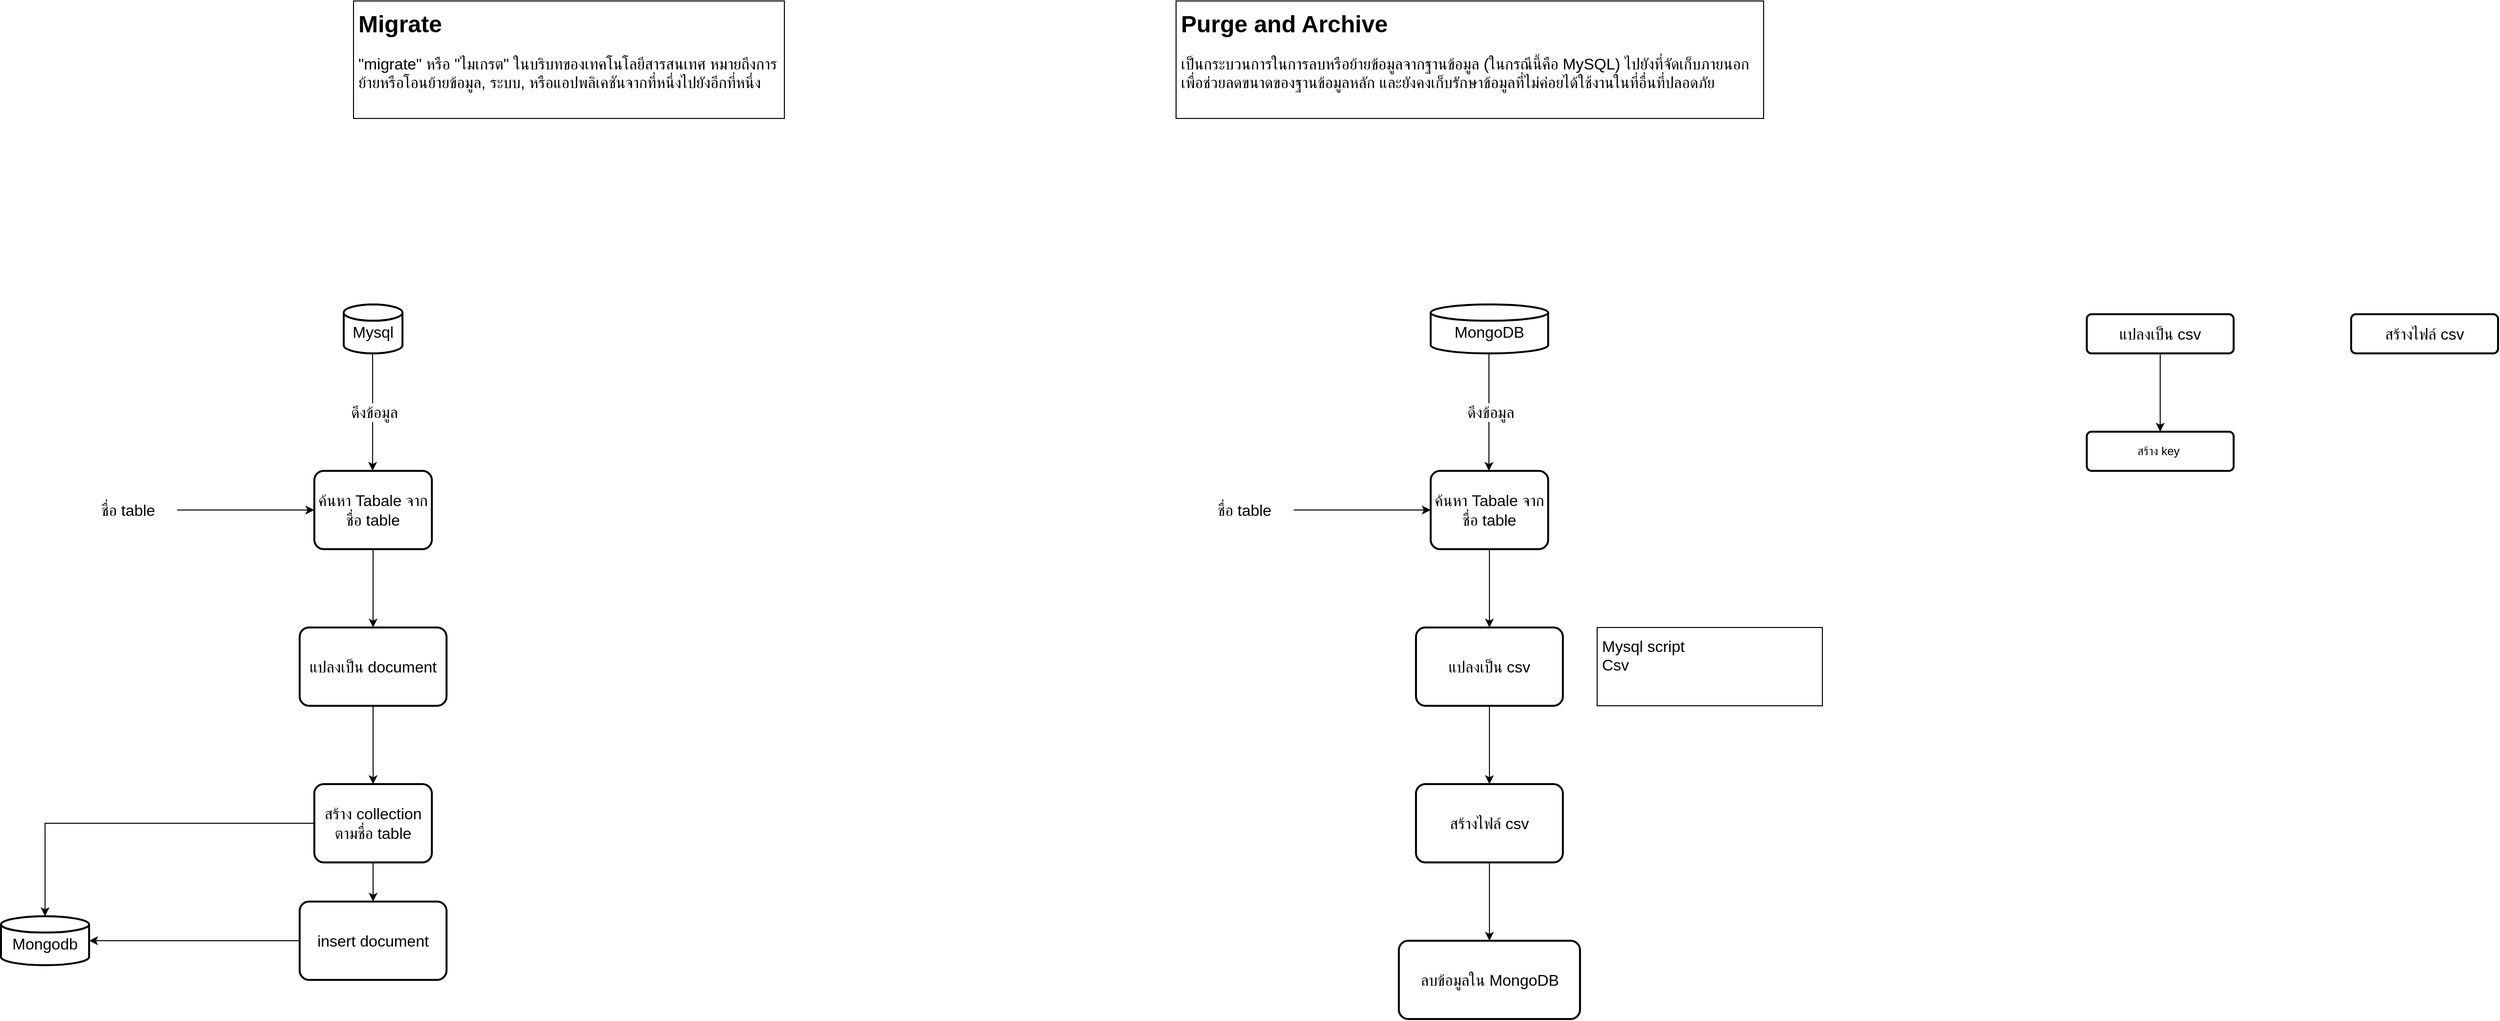 <mxfile version="24.7.5" pages="6">
  <diagram name="concept" id="Vo836KRtg2Vef9Qr1ljP">
    <mxGraphModel dx="2284" dy="836" grid="1" gridSize="10" guides="1" tooltips="1" connect="1" arrows="1" fold="1" page="1" pageScale="1" pageWidth="850" pageHeight="1100" math="0" shadow="0">
      <root>
        <mxCell id="0" />
        <mxCell id="1" parent="0" />
        <mxCell id="dTm7L99Izdk6iNQH5idc-1" value="&lt;h1 style=&quot;margin-top: 0px;&quot;&gt;Migrate&lt;/h1&gt;&lt;p&gt;&lt;font style=&quot;font-size: 16px;&quot;&gt;&quot;migrate&quot; หรือ &quot;ไมเกรต&quot; ในบริบทของเทคโนโลยีสารสนเทศ หมายถึงการย้ายหรือโอนย้ายข้อมูล, ระบบ, หรือแอปพลิเคชันจากที่หนึ่งไปยังอีกที่หนึ่ง&lt;/font&gt;&lt;/p&gt;" style="text;html=1;whiteSpace=wrap;overflow=hidden;rounded=0;fillColor=none;strokeColor=default;spacing=5;" parent="1" vertex="1">
          <mxGeometry x="40" y="40" width="440" height="120" as="geometry" />
        </mxCell>
        <mxCell id="dTm7L99Izdk6iNQH5idc-2" value="&lt;h1 style=&quot;margin-top: 0px;&quot;&gt;Purge and Archive&lt;/h1&gt;&lt;p&gt;&lt;font style=&quot;font-size: 16px;&quot;&gt;เป็นกระบวนการในการลบหรือย้ายข้อมูลจากฐานข้อมูล (ในกรณีนี้คือ MySQL) ไปยังที่จัดเก็บภายนอก เพื่อช่วยลดขนาดของฐานข้อมูลหลัก และยังคงเก็บรักษาข้อมูลที่ไม่ค่อยได้ใช้งานในที่อื่นที่ปลอดภัย&lt;/font&gt;&lt;/p&gt;" style="text;html=1;whiteSpace=wrap;overflow=hidden;rounded=0;fillColor=none;strokeColor=default;spacing=5;" parent="1" vertex="1">
          <mxGeometry x="880" y="40" width="600" height="120" as="geometry" />
        </mxCell>
        <mxCell id="dTm7L99Izdk6iNQH5idc-5" value="" style="edgeStyle=orthogonalEdgeStyle;rounded=0;orthogonalLoop=1;jettySize=auto;html=1;exitX=1;exitY=0.5;exitDx=0;exitDy=0;entryX=0;entryY=0.5;entryDx=0;entryDy=0;" parent="1" source="dTm7L99Izdk6iNQH5idc-10" target="dTm7L99Izdk6iNQH5idc-4" edge="1">
          <mxGeometry relative="1" as="geometry">
            <mxPoint x="-83.8" y="540" as="sourcePoint" />
            <mxPoint x="20" y="540" as="targetPoint" />
          </mxGeometry>
        </mxCell>
        <mxCell id="dTm7L99Izdk6iNQH5idc-28" value="" style="edgeStyle=orthogonalEdgeStyle;rounded=0;orthogonalLoop=1;jettySize=auto;html=1;" parent="1" source="dTm7L99Izdk6iNQH5idc-4" target="dTm7L99Izdk6iNQH5idc-17" edge="1">
          <mxGeometry relative="1" as="geometry" />
        </mxCell>
        <mxCell id="dTm7L99Izdk6iNQH5idc-4" value="&lt;font style=&quot;font-size: 16px;&quot;&gt;ค้นหา Tabale จาก ชื่อ table&lt;/font&gt;" style="whiteSpace=wrap;html=1;strokeWidth=2;rounded=1;arcSize=12;" parent="1" vertex="1">
          <mxGeometry y="520" width="120" height="80" as="geometry" />
        </mxCell>
        <mxCell id="dTm7L99Izdk6iNQH5idc-13" style="edgeStyle=orthogonalEdgeStyle;rounded=0;orthogonalLoop=1;jettySize=auto;html=1;" parent="1" edge="1">
          <mxGeometry relative="1" as="geometry">
            <mxPoint x="59.5" y="400" as="sourcePoint" />
            <mxPoint x="59.5" y="520" as="targetPoint" />
          </mxGeometry>
        </mxCell>
        <mxCell id="dTm7L99Izdk6iNQH5idc-16" value="&lt;font style=&quot;font-size: 16px;&quot;&gt;ดึงข้อมูล&lt;/font&gt;" style="edgeLabel;html=1;align=center;verticalAlign=middle;resizable=0;points=[];" parent="dTm7L99Izdk6iNQH5idc-13" vertex="1" connectable="0">
          <mxGeometry x="-0.083" y="3" relative="1" as="geometry">
            <mxPoint x="-2" y="5" as="offset" />
          </mxGeometry>
        </mxCell>
        <mxCell id="dTm7L99Izdk6iNQH5idc-8" value="&lt;font style=&quot;font-size: 16px;&quot;&gt;Mysql&lt;/font&gt;" style="strokeWidth=2;html=1;shape=mxgraph.flowchart.database;whiteSpace=wrap;spacingTop=5;" parent="1" vertex="1">
          <mxGeometry x="30" y="350" width="60" height="50" as="geometry" />
        </mxCell>
        <mxCell id="dTm7L99Izdk6iNQH5idc-10" value="&lt;font style=&quot;font-size: 16px;&quot;&gt;ชื่อ table&lt;/font&gt;" style="text;html=1;align=center;verticalAlign=middle;whiteSpace=wrap;rounded=0;" parent="1" vertex="1">
          <mxGeometry x="-240" y="540" width="100" height="40" as="geometry" />
        </mxCell>
        <mxCell id="dTm7L99Izdk6iNQH5idc-21" value="" style="edgeStyle=orthogonalEdgeStyle;rounded=0;orthogonalLoop=1;jettySize=auto;html=1;" parent="1" source="dTm7L99Izdk6iNQH5idc-17" target="dTm7L99Izdk6iNQH5idc-20" edge="1">
          <mxGeometry relative="1" as="geometry" />
        </mxCell>
        <mxCell id="dTm7L99Izdk6iNQH5idc-17" value="&lt;font style=&quot;font-size: 16px;&quot;&gt;แปลงเป็น&amp;nbsp;&lt;/font&gt;&lt;span style=&quot;font-size: 16px;&quot;&gt;document&lt;/span&gt;" style="whiteSpace=wrap;html=1;strokeWidth=2;rounded=1;arcSize=12;" parent="1" vertex="1">
          <mxGeometry x="-15" y="680" width="150" height="80" as="geometry" />
        </mxCell>
        <mxCell id="dTm7L99Izdk6iNQH5idc-19" value="&lt;span style=&quot;font-size: 16px;&quot;&gt;Mongodb&lt;/span&gt;" style="strokeWidth=2;html=1;shape=mxgraph.flowchart.database;whiteSpace=wrap;spacingTop=5;" parent="1" vertex="1">
          <mxGeometry x="-320" y="975" width="90" height="50" as="geometry" />
        </mxCell>
        <mxCell id="dTm7L99Izdk6iNQH5idc-25" value="" style="edgeStyle=orthogonalEdgeStyle;rounded=0;orthogonalLoop=1;jettySize=auto;html=1;" parent="1" source="dTm7L99Izdk6iNQH5idc-20" target="dTm7L99Izdk6iNQH5idc-24" edge="1">
          <mxGeometry relative="1" as="geometry" />
        </mxCell>
        <mxCell id="dTm7L99Izdk6iNQH5idc-20" value="&lt;span style=&quot;font-size: 16px;&quot;&gt;สร้าง collection ตามชื่อ table&lt;/span&gt;" style="whiteSpace=wrap;html=1;strokeWidth=2;rounded=1;arcSize=12;" parent="1" vertex="1">
          <mxGeometry y="840" width="120" height="80" as="geometry" />
        </mxCell>
        <mxCell id="dTm7L99Izdk6iNQH5idc-22" style="edgeStyle=orthogonalEdgeStyle;rounded=0;orthogonalLoop=1;jettySize=auto;html=1;entryX=0.5;entryY=0;entryDx=0;entryDy=0;entryPerimeter=0;" parent="1" source="dTm7L99Izdk6iNQH5idc-20" target="dTm7L99Izdk6iNQH5idc-19" edge="1">
          <mxGeometry relative="1" as="geometry" />
        </mxCell>
        <mxCell id="dTm7L99Izdk6iNQH5idc-29" style="edgeStyle=orthogonalEdgeStyle;rounded=0;orthogonalLoop=1;jettySize=auto;html=1;" parent="1" source="dTm7L99Izdk6iNQH5idc-24" target="dTm7L99Izdk6iNQH5idc-19" edge="1">
          <mxGeometry relative="1" as="geometry" />
        </mxCell>
        <mxCell id="dTm7L99Izdk6iNQH5idc-24" value="&lt;span style=&quot;font-size: 16px;&quot;&gt;insert&amp;nbsp;&lt;/span&gt;&lt;span style=&quot;font-size: 16px;&quot;&gt;document&lt;/span&gt;" style="whiteSpace=wrap;html=1;strokeWidth=2;rounded=1;arcSize=12;" parent="1" vertex="1">
          <mxGeometry x="-15" y="960" width="150" height="80" as="geometry" />
        </mxCell>
        <mxCell id="dTm7L99Izdk6iNQH5idc-30" value="" style="edgeStyle=orthogonalEdgeStyle;rounded=0;orthogonalLoop=1;jettySize=auto;html=1;exitX=1;exitY=0.5;exitDx=0;exitDy=0;entryX=0;entryY=0.5;entryDx=0;entryDy=0;" parent="1" source="dTm7L99Izdk6iNQH5idc-35" target="dTm7L99Izdk6iNQH5idc-31" edge="1">
          <mxGeometry relative="1" as="geometry">
            <mxPoint x="1056.2" y="540" as="sourcePoint" />
            <mxPoint x="1160" y="540" as="targetPoint" />
          </mxGeometry>
        </mxCell>
        <mxCell id="dTm7L99Izdk6iNQH5idc-37" value="" style="edgeStyle=orthogonalEdgeStyle;rounded=0;orthogonalLoop=1;jettySize=auto;html=1;" parent="1" source="dTm7L99Izdk6iNQH5idc-31" target="dTm7L99Izdk6iNQH5idc-36" edge="1">
          <mxGeometry relative="1" as="geometry" />
        </mxCell>
        <mxCell id="dTm7L99Izdk6iNQH5idc-31" value="&lt;font style=&quot;font-size: 16px;&quot;&gt;ค้นหา Tabale จาก ชื่อ table&lt;/font&gt;" style="whiteSpace=wrap;html=1;strokeWidth=2;rounded=1;arcSize=12;" parent="1" vertex="1">
          <mxGeometry x="1140" y="520" width="120" height="80" as="geometry" />
        </mxCell>
        <mxCell id="dTm7L99Izdk6iNQH5idc-32" style="edgeStyle=orthogonalEdgeStyle;rounded=0;orthogonalLoop=1;jettySize=auto;html=1;" parent="1" edge="1">
          <mxGeometry relative="1" as="geometry">
            <mxPoint x="1199.5" y="400" as="sourcePoint" />
            <mxPoint x="1199.5" y="520" as="targetPoint" />
          </mxGeometry>
        </mxCell>
        <mxCell id="dTm7L99Izdk6iNQH5idc-33" value="&lt;font style=&quot;font-size: 16px;&quot;&gt;ดึงข้อมูล&lt;/font&gt;" style="edgeLabel;html=1;align=center;verticalAlign=middle;resizable=0;points=[];" parent="dTm7L99Izdk6iNQH5idc-32" vertex="1" connectable="0">
          <mxGeometry x="-0.083" y="3" relative="1" as="geometry">
            <mxPoint x="-2" y="5" as="offset" />
          </mxGeometry>
        </mxCell>
        <mxCell id="dTm7L99Izdk6iNQH5idc-34" value="&lt;font style=&quot;font-size: 16px;&quot;&gt;MongoDB&lt;/font&gt;" style="strokeWidth=2;html=1;shape=mxgraph.flowchart.database;whiteSpace=wrap;spacingTop=5;" parent="1" vertex="1">
          <mxGeometry x="1140" y="350" width="120" height="50" as="geometry" />
        </mxCell>
        <mxCell id="dTm7L99Izdk6iNQH5idc-35" value="&lt;font style=&quot;font-size: 16px;&quot;&gt;ชื่อ table&lt;/font&gt;" style="text;html=1;align=center;verticalAlign=middle;whiteSpace=wrap;rounded=0;" parent="1" vertex="1">
          <mxGeometry x="900" y="540" width="100" height="40" as="geometry" />
        </mxCell>
        <mxCell id="dTm7L99Izdk6iNQH5idc-39" value="" style="edgeStyle=orthogonalEdgeStyle;rounded=0;orthogonalLoop=1;jettySize=auto;html=1;" parent="1" source="dTm7L99Izdk6iNQH5idc-36" target="dTm7L99Izdk6iNQH5idc-38" edge="1">
          <mxGeometry relative="1" as="geometry" />
        </mxCell>
        <mxCell id="dTm7L99Izdk6iNQH5idc-36" value="&lt;font style=&quot;font-size: 16px;&quot;&gt;แปลงเป็น csv&lt;/font&gt;" style="whiteSpace=wrap;html=1;strokeWidth=2;rounded=1;arcSize=12;" parent="1" vertex="1">
          <mxGeometry x="1125" y="680" width="150" height="80" as="geometry" />
        </mxCell>
        <mxCell id="dTm7L99Izdk6iNQH5idc-41" value="" style="edgeStyle=orthogonalEdgeStyle;rounded=0;orthogonalLoop=1;jettySize=auto;html=1;" parent="1" source="dTm7L99Izdk6iNQH5idc-38" target="dTm7L99Izdk6iNQH5idc-40" edge="1">
          <mxGeometry relative="1" as="geometry" />
        </mxCell>
        <mxCell id="dTm7L99Izdk6iNQH5idc-38" value="&lt;span style=&quot;font-size: 16px;&quot;&gt;สร้างไฟล์ csv&lt;/span&gt;" style="whiteSpace=wrap;html=1;strokeWidth=2;rounded=1;arcSize=12;" parent="1" vertex="1">
          <mxGeometry x="1125" y="840" width="150" height="80" as="geometry" />
        </mxCell>
        <mxCell id="dTm7L99Izdk6iNQH5idc-40" value="&lt;span style=&quot;font-size: 16px;&quot;&gt;ลบข้อมูลใน&amp;nbsp;&lt;/span&gt;&lt;span style=&quot;font-size: 16px;&quot;&gt;MongoDB&lt;/span&gt;" style="whiteSpace=wrap;html=1;strokeWidth=2;rounded=1;arcSize=12;" parent="1" vertex="1">
          <mxGeometry x="1107.5" y="1000" width="185" height="80" as="geometry" />
        </mxCell>
        <mxCell id="WPehYB7k4HVEUTiNLX_s-2" value="&lt;font style=&quot;font-size: 16px;&quot;&gt;Mysql script&lt;/font&gt;&lt;div&gt;&lt;font style=&quot;font-size: 16px;&quot;&gt;Csv&lt;/font&gt;&lt;/div&gt;" style="text;html=1;align=left;verticalAlign=top;whiteSpace=wrap;rounded=0;strokeColor=default;spacing=5;" parent="1" vertex="1">
          <mxGeometry x="1310" y="680" width="230" height="80" as="geometry" />
        </mxCell>
        <mxCell id="680RLq2YFU8hnB6PkKsz-1" value="&lt;span style=&quot;font-size: 16px;&quot;&gt;สร้างไฟล์ csv&lt;/span&gt;" style="whiteSpace=wrap;html=1;strokeWidth=2;rounded=1;arcSize=12;" vertex="1" parent="1">
          <mxGeometry x="2080" y="360" width="150" height="40" as="geometry" />
        </mxCell>
        <mxCell id="680RLq2YFU8hnB6PkKsz-4" value="" style="edgeStyle=orthogonalEdgeStyle;rounded=0;orthogonalLoop=1;jettySize=auto;html=1;" edge="1" parent="1" source="680RLq2YFU8hnB6PkKsz-2" target="680RLq2YFU8hnB6PkKsz-3">
          <mxGeometry relative="1" as="geometry" />
        </mxCell>
        <mxCell id="680RLq2YFU8hnB6PkKsz-2" value="&lt;font style=&quot;font-size: 16px;&quot;&gt;แปลงเป็น csv&lt;/font&gt;" style="whiteSpace=wrap;html=1;strokeWidth=2;rounded=1;arcSize=12;" vertex="1" parent="1">
          <mxGeometry x="1810" y="360" width="150" height="40" as="geometry" />
        </mxCell>
        <mxCell id="680RLq2YFU8hnB6PkKsz-3" value="สร้าง key&amp;nbsp;" style="whiteSpace=wrap;html=1;strokeWidth=2;rounded=1;arcSize=12;" vertex="1" parent="1">
          <mxGeometry x="1810" y="480" width="150" height="40" as="geometry" />
        </mxCell>
      </root>
    </mxGraphModel>
  </diagram>
  <diagram id="6nZ2LkNtp1WmxdG4tTfu" name="Flowchart">
    <mxGraphModel dx="2284" dy="1936" grid="1" gridSize="10" guides="1" tooltips="1" connect="1" arrows="1" fold="1" page="1" pageScale="1" pageWidth="850" pageHeight="1100" math="0" shadow="0">
      <root>
        <mxCell id="0" />
        <mxCell id="1" parent="0" />
        <mxCell id="ui6QsIOCNeIlsztQJvhC-5" value="" style="edgeStyle=orthogonalEdgeStyle;rounded=0;orthogonalLoop=1;jettySize=auto;html=1;exitX=0.5;exitY=1;exitDx=0;exitDy=0;" parent="1" source="ui6QsIOCNeIlsztQJvhC-20" target="ui6QsIOCNeIlsztQJvhC-4" edge="1">
          <mxGeometry relative="1" as="geometry">
            <mxPoint x="95" y="140" as="sourcePoint" />
          </mxGeometry>
        </mxCell>
        <mxCell id="ui6QsIOCNeIlsztQJvhC-11" value="" style="edgeStyle=orthogonalEdgeStyle;rounded=0;orthogonalLoop=1;jettySize=auto;html=1;" parent="1" source="ui6QsIOCNeIlsztQJvhC-4" target="ui6QsIOCNeIlsztQJvhC-10" edge="1">
          <mxGeometry relative="1" as="geometry" />
        </mxCell>
        <mxCell id="ui6QsIOCNeIlsztQJvhC-4" value="&lt;span style=&quot;font-size: 16px;&quot;&gt;Get input config&lt;/span&gt;" style="rounded=1;whiteSpace=wrap;html=1;absoluteArcSize=1;arcSize=14;strokeWidth=2;fillColor=#d5e8d4;strokeColor=#82b366;" parent="1" vertex="1">
          <mxGeometry x="-20" y="180" width="230" height="40" as="geometry" />
        </mxCell>
        <mxCell id="ui6QsIOCNeIlsztQJvhC-6" value="&lt;font style=&quot;font-size: 16px;&quot;&gt;&lt;b&gt;Input config&lt;/b&gt;&lt;/font&gt;" style="swimlane;fontStyle=0;childLayout=stackLayout;horizontal=1;startSize=30;horizontalStack=0;resizeParent=1;resizeParentMax=0;resizeLast=0;collapsible=1;marginBottom=0;whiteSpace=wrap;html=1;fillColor=#d5e8d4;strokeColor=#82b366;" parent="1" vertex="1">
          <mxGeometry x="-360" y="80" width="280" height="120" as="geometry" />
        </mxCell>
        <mxCell id="ui6QsIOCNeIlsztQJvhC-7" value="Collection name : String" style="text;strokeColor=none;fillColor=none;align=left;verticalAlign=middle;spacingLeft=4;spacingRight=4;overflow=hidden;points=[[0,0.5],[1,0.5]];portConstraint=eastwest;rotatable=0;whiteSpace=wrap;html=1;fontSize=16;" parent="ui6QsIOCNeIlsztQJvhC-6" vertex="1">
          <mxGeometry y="30" width="280" height="30" as="geometry" />
        </mxCell>
        <mxCell id="ui6QsIOCNeIlsztQJvhC-8" value="Docment limit per file : Number" style="text;strokeColor=none;fillColor=none;align=left;verticalAlign=middle;spacingLeft=4;spacingRight=4;overflow=hidden;points=[[0,0.5],[1,0.5]];portConstraint=eastwest;rotatable=0;whiteSpace=wrap;html=1;fontSize=16;" parent="ui6QsIOCNeIlsztQJvhC-6" vertex="1">
          <mxGeometry y="60" width="280" height="30" as="geometry" />
        </mxCell>
        <mxCell id="ui6QsIOCNeIlsztQJvhC-18" value="Pass year&amp;nbsp;&lt;span style=&quot;text-align: center;&quot;&gt;document&lt;/span&gt;&amp;nbsp;: Number" style="text;strokeColor=none;fillColor=none;align=left;verticalAlign=middle;spacingLeft=4;spacingRight=4;overflow=hidden;points=[[0,0.5],[1,0.5]];portConstraint=eastwest;rotatable=0;whiteSpace=wrap;html=1;fontSize=16;" parent="ui6QsIOCNeIlsztQJvhC-6" vertex="1">
          <mxGeometry y="90" width="280" height="30" as="geometry" />
        </mxCell>
        <mxCell id="ui6QsIOCNeIlsztQJvhC-19" style="edgeStyle=orthogonalEdgeStyle;rounded=0;orthogonalLoop=1;jettySize=auto;html=1;" parent="1" source="ui6QsIOCNeIlsztQJvhC-10" edge="1">
          <mxGeometry relative="1" as="geometry">
            <mxPoint x="95" y="1020" as="targetPoint" />
            <Array as="points">
              <mxPoint x="320" y="320" />
              <mxPoint x="320" y="1020" />
            </Array>
          </mxGeometry>
        </mxCell>
        <mxCell id="ui6QsIOCNeIlsztQJvhC-22" value="&lt;b&gt;No&lt;/b&gt;" style="edgeLabel;html=1;align=center;verticalAlign=middle;resizable=0;points=[];spacing=5;fontColor=#FF0000;fontSize=16;" parent="ui6QsIOCNeIlsztQJvhC-19" vertex="1" connectable="0">
          <mxGeometry x="-0.789" relative="1" as="geometry">
            <mxPoint x="-80" as="offset" />
          </mxGeometry>
        </mxCell>
        <mxCell id="ui6QsIOCNeIlsztQJvhC-24" value="" style="edgeStyle=orthogonalEdgeStyle;rounded=0;orthogonalLoop=1;jettySize=auto;html=1;entryX=0.5;entryY=0;entryDx=0;entryDy=0;" parent="1" source="ui6QsIOCNeIlsztQJvhC-10" target="ui6QsIOCNeIlsztQJvhC-47" edge="1">
          <mxGeometry relative="1" as="geometry">
            <mxPoint x="95" y="440" as="targetPoint" />
          </mxGeometry>
        </mxCell>
        <mxCell id="ui6QsIOCNeIlsztQJvhC-25" value="Yes" style="edgeLabel;html=1;align=center;verticalAlign=middle;resizable=0;points=[];fontColor=#00CC00;fontSize=16;fontStyle=1" parent="ui6QsIOCNeIlsztQJvhC-24" vertex="1" connectable="0">
          <mxGeometry x="-0.233" y="-2" relative="1" as="geometry">
            <mxPoint as="offset" />
          </mxGeometry>
        </mxCell>
        <mxCell id="ui6QsIOCNeIlsztQJvhC-10" value="&lt;font style=&quot;font-size: 16px;&quot;&gt;Check&lt;/font&gt;&lt;div&gt;&lt;font style=&quot;font-size: 16px;&quot;&gt;&lt;span style=&quot;text-align: left;&quot;&gt;validity&lt;/span&gt;&lt;/font&gt;&lt;/div&gt;&lt;div&gt;&lt;font style=&quot;font-size: 16px;&quot;&gt;&lt;span style=&quot;text-align: left;&quot;&gt;config&lt;/span&gt;&lt;/font&gt;&lt;/div&gt;" style="rhombus;whiteSpace=wrap;html=1;fillColor=#ffe6cc;strokeColor=#d79b00;rounded=1;arcSize=14;strokeWidth=2;fontSize=16;" parent="1" vertex="1">
          <mxGeometry x="35" y="260" width="120" height="120" as="geometry" />
        </mxCell>
        <mxCell id="ui6QsIOCNeIlsztQJvhC-20" value="&lt;span style=&quot;font-size: 16px;&quot;&gt;Start&lt;/span&gt;" style="rounded=1;whiteSpace=wrap;html=1;absoluteArcSize=1;arcSize=100;strokeWidth=2;fillColor=#f5f5f5;strokeColor=#666666;fontSize=16;fontColor=#333333;" parent="1" vertex="1">
          <mxGeometry x="50" y="80" width="90" height="40" as="geometry" />
        </mxCell>
        <mxCell id="ui6QsIOCNeIlsztQJvhC-21" value="&lt;span style=&quot;font-size: 16px;&quot;&gt;End&lt;/span&gt;" style="rounded=1;whiteSpace=wrap;html=1;absoluteArcSize=1;arcSize=100;strokeWidth=2;fillColor=#f5f5f5;strokeColor=#666666;fontSize=16;fontColor=#333333;" parent="1" vertex="1">
          <mxGeometry x="50" y="1070" width="90" height="40" as="geometry" />
        </mxCell>
        <mxCell id="ui6QsIOCNeIlsztQJvhC-32" value="" style="edgeStyle=orthogonalEdgeStyle;rounded=0;orthogonalLoop=1;jettySize=auto;html=1;entryX=0.5;entryY=0;entryDx=0;entryDy=0;" parent="1" source="ui6QsIOCNeIlsztQJvhC-30" target="ui6QsIOCNeIlsztQJvhC-33" edge="1">
          <mxGeometry relative="1" as="geometry">
            <mxPoint x="955" y="160" as="targetPoint" />
          </mxGeometry>
        </mxCell>
        <mxCell id="ui6QsIOCNeIlsztQJvhC-30" value="Check&amp;nbsp;&lt;span style=&quot;background-color: initial; text-align: left;&quot;&gt;validity&amp;nbsp;&lt;/span&gt;&lt;span style=&quot;background-color: initial; text-align: left;&quot;&gt;config&lt;/span&gt;" style="rounded=1;whiteSpace=wrap;html=1;absoluteArcSize=1;arcSize=100;strokeWidth=2;fillColor=#f5f5f5;strokeColor=#666666;fontSize=16;fontColor=#333333;" parent="1" vertex="1">
          <mxGeometry x="855" y="80" width="200" height="40" as="geometry" />
        </mxCell>
        <mxCell id="ui6QsIOCNeIlsztQJvhC-36" value="" style="edgeStyle=orthogonalEdgeStyle;rounded=0;orthogonalLoop=1;jettySize=auto;html=1;" parent="1" source="ui6QsIOCNeIlsztQJvhC-31" target="ui6QsIOCNeIlsztQJvhC-35" edge="1">
          <mxGeometry relative="1" as="geometry" />
        </mxCell>
        <mxCell id="ui6QsIOCNeIlsztQJvhC-31" value="&lt;span style=&quot;font-size: 16px;&quot;&gt;Get input config&lt;/span&gt;" style="rounded=1;whiteSpace=wrap;html=1;absoluteArcSize=1;arcSize=14;strokeWidth=2;fillColor=#d5e8d4;strokeColor=#82b366;" parent="1" vertex="1">
          <mxGeometry x="840" y="360" width="230" height="40" as="geometry" />
        </mxCell>
        <mxCell id="ui6QsIOCNeIlsztQJvhC-34" value="" style="edgeStyle=orthogonalEdgeStyle;rounded=0;orthogonalLoop=1;jettySize=auto;html=1;" parent="1" source="ui6QsIOCNeIlsztQJvhC-33" target="ui6QsIOCNeIlsztQJvhC-31" edge="1">
          <mxGeometry relative="1" as="geometry" />
        </mxCell>
        <mxCell id="ui6QsIOCNeIlsztQJvhC-41" style="edgeStyle=orthogonalEdgeStyle;rounded=0;orthogonalLoop=1;jettySize=auto;html=1;entryX=0.5;entryY=0;entryDx=0;entryDy=0;" parent="1" source="ui6QsIOCNeIlsztQJvhC-33" target="ui6QsIOCNeIlsztQJvhC-39" edge="1">
          <mxGeometry relative="1" as="geometry" />
        </mxCell>
        <mxCell id="ui6QsIOCNeIlsztQJvhC-33" value="&lt;font style=&quot;font-size: 16px;&quot;&gt;Check&lt;/font&gt;&lt;div&gt;&lt;font style=&quot;font-size: 16px;&quot;&gt;&lt;span style=&quot;text-align: left;&quot;&gt;connectected&lt;/span&gt;&lt;/font&gt;&lt;/div&gt;&lt;div&gt;&lt;font style=&quot;font-size: 16px;&quot;&gt;&lt;span style=&quot;text-align: left;&quot;&gt;mongodb&lt;/span&gt;&lt;/font&gt;&lt;/div&gt;" style="rhombus;whiteSpace=wrap;html=1;fillColor=#ffe6cc;strokeColor=#d79b00;rounded=1;arcSize=14;strokeWidth=2;fontSize=16;" parent="1" vertex="1">
          <mxGeometry x="877.5" y="160" width="155" height="130" as="geometry" />
        </mxCell>
        <mxCell id="ui6QsIOCNeIlsztQJvhC-40" style="edgeStyle=orthogonalEdgeStyle;rounded=0;orthogonalLoop=1;jettySize=auto;html=1;" parent="1" source="ui6QsIOCNeIlsztQJvhC-35" target="ui6QsIOCNeIlsztQJvhC-39" edge="1">
          <mxGeometry relative="1" as="geometry" />
        </mxCell>
        <mxCell id="ui6QsIOCNeIlsztQJvhC-42" value="" style="edgeStyle=orthogonalEdgeStyle;rounded=0;orthogonalLoop=1;jettySize=auto;html=1;" parent="1" source="ui6QsIOCNeIlsztQJvhC-35" target="ui6QsIOCNeIlsztQJvhC-38" edge="1">
          <mxGeometry relative="1" as="geometry" />
        </mxCell>
        <mxCell id="ui6QsIOCNeIlsztQJvhC-35" value="Check&lt;div&gt;config&lt;br&gt;&lt;/div&gt;" style="rhombus;whiteSpace=wrap;html=1;fillColor=#ffe6cc;strokeColor=#d79b00;rounded=1;arcSize=14;strokeWidth=2;fontSize=16;" parent="1" vertex="1">
          <mxGeometry x="877.5" y="440" width="155" height="140" as="geometry" />
        </mxCell>
        <mxCell id="ui6QsIOCNeIlsztQJvhC-37" value="Yes" style="edgeLabel;html=1;align=center;verticalAlign=middle;resizable=0;points=[];fontColor=#00CC00;fontSize=16;fontStyle=1" parent="1" vertex="1" connectable="0">
          <mxGeometry x="955" y="320" as="geometry" />
        </mxCell>
        <mxCell id="ui6QsIOCNeIlsztQJvhC-38" value="&lt;span style=&quot;font-size: 16px;&quot;&gt;End&lt;/span&gt;" style="rounded=1;whiteSpace=wrap;html=1;absoluteArcSize=1;arcSize=100;strokeWidth=2;fillColor=#f5f5f5;strokeColor=#666666;fontSize=16;fontColor=#333333;" parent="1" vertex="1">
          <mxGeometry x="910" y="680" width="90" height="40" as="geometry" />
        </mxCell>
        <mxCell id="ui6QsIOCNeIlsztQJvhC-46" style="edgeStyle=orthogonalEdgeStyle;rounded=0;orthogonalLoop=1;jettySize=auto;html=1;entryX=1;entryY=0.5;entryDx=0;entryDy=0;" parent="1" source="ui6QsIOCNeIlsztQJvhC-39" target="ui6QsIOCNeIlsztQJvhC-38" edge="1">
          <mxGeometry relative="1" as="geometry">
            <Array as="points">
              <mxPoint x="1240" y="700" />
            </Array>
          </mxGeometry>
        </mxCell>
        <mxCell id="ui6QsIOCNeIlsztQJvhC-39" value="&lt;span style=&quot;font-size: 16px;&quot;&gt;Log error&lt;/span&gt;" style="rounded=1;whiteSpace=wrap;html=1;absoluteArcSize=1;arcSize=14;strokeWidth=2;fillColor=#f8cecc;strokeColor=#b85450;" parent="1" vertex="1">
          <mxGeometry x="1125" y="490" width="230" height="40" as="geometry" />
        </mxCell>
        <mxCell id="ui6QsIOCNeIlsztQJvhC-43" value="&lt;font style=&quot;font-size: 16px;&quot; color=&quot;#ff0000&quot;&gt;No&lt;/font&gt;" style="edgeLabel;html=1;align=center;verticalAlign=middle;resizable=0;points=[];fontStyle=1" parent="1" vertex="1" connectable="0">
          <mxGeometry x="1055" y="510" as="geometry" />
        </mxCell>
        <mxCell id="ui6QsIOCNeIlsztQJvhC-44" value="&lt;font style=&quot;font-size: 16px;&quot; color=&quot;#ff0000&quot;&gt;No&lt;/font&gt;" style="edgeLabel;html=1;align=center;verticalAlign=middle;resizable=0;points=[];fontStyle=1" parent="1" vertex="1" connectable="0">
          <mxGeometry x="1055" y="225" as="geometry" />
        </mxCell>
        <mxCell id="ui6QsIOCNeIlsztQJvhC-45" value="Yes" style="edgeLabel;html=1;align=center;verticalAlign=middle;resizable=0;points=[];fontColor=#00CC00;fontSize=16;fontStyle=1" parent="1" vertex="1" connectable="0">
          <mxGeometry x="955" y="630" as="geometry" />
        </mxCell>
        <mxCell id="ui6QsIOCNeIlsztQJvhC-50" value="" style="edgeStyle=orthogonalEdgeStyle;rounded=0;orthogonalLoop=1;jettySize=auto;html=1;entryX=0.5;entryY=0;entryDx=0;entryDy=0;" parent="1" source="ui6QsIOCNeIlsztQJvhC-47" target="ui6QsIOCNeIlsztQJvhC-51" edge="1">
          <mxGeometry relative="1" as="geometry">
            <mxPoint x="95" y="680" as="targetPoint" />
          </mxGeometry>
        </mxCell>
        <mxCell id="ui6QsIOCNeIlsztQJvhC-47" value="Create document list" style="whiteSpace=wrap;html=1;fontSize=16;fillColor=#dae8fc;strokeColor=#6c8ebf;rounded=1;arcSize=14;strokeWidth=2;" parent="1" vertex="1">
          <mxGeometry x="-10" y="440" width="210" height="60" as="geometry" />
        </mxCell>
        <mxCell id="ui6QsIOCNeIlsztQJvhC-58" value="" style="edgeStyle=orthogonalEdgeStyle;rounded=0;orthogonalLoop=1;jettySize=auto;html=1;" parent="1" source="ui6QsIOCNeIlsztQJvhC-51" target="ui6QsIOCNeIlsztQJvhC-54" edge="1">
          <mxGeometry relative="1" as="geometry" />
        </mxCell>
        <mxCell id="ui6QsIOCNeIlsztQJvhC-51" value="Import docment from collection&lt;div&gt;for purge on document list&lt;/div&gt;" style="whiteSpace=wrap;html=1;fontSize=16;fillColor=#dae8fc;strokeColor=#6c8ebf;rounded=1;arcSize=14;strokeWidth=2;" parent="1" vertex="1">
          <mxGeometry x="-30" y="560" width="250" height="60" as="geometry" />
        </mxCell>
        <mxCell id="ui6QsIOCNeIlsztQJvhC-60" style="edgeStyle=orthogonalEdgeStyle;rounded=0;orthogonalLoop=1;jettySize=auto;html=1;entryX=0.5;entryY=0;entryDx=0;entryDy=0;" parent="1" source="ui6QsIOCNeIlsztQJvhC-52" target="ui6QsIOCNeIlsztQJvhC-21" edge="1">
          <mxGeometry relative="1" as="geometry">
            <mxPoint x="95" y="1020" as="targetPoint" />
          </mxGeometry>
        </mxCell>
        <mxCell id="ui6QsIOCNeIlsztQJvhC-52" value="remove docment&lt;div&gt;in collection&lt;/div&gt;" style="whiteSpace=wrap;html=1;fontSize=16;fillColor=#dae8fc;strokeColor=#6c8ebf;rounded=1;arcSize=14;strokeWidth=2;" parent="1" vertex="1">
          <mxGeometry x="10" y="920" width="170" height="60" as="geometry" />
        </mxCell>
        <mxCell id="ui6QsIOCNeIlsztQJvhC-57" value="" style="edgeStyle=orthogonalEdgeStyle;rounded=0;orthogonalLoop=1;jettySize=auto;html=1;" parent="1" source="ui6QsIOCNeIlsztQJvhC-54" target="ui6QsIOCNeIlsztQJvhC-56" edge="1">
          <mxGeometry relative="1" as="geometry" />
        </mxCell>
        <mxCell id="ui6QsIOCNeIlsztQJvhC-54" value="Arcive docment list&lt;div&gt;to file&lt;/div&gt;" style="whiteSpace=wrap;html=1;fontSize=16;fillColor=#dae8fc;strokeColor=#6c8ebf;rounded=1;arcSize=14;strokeWidth=2;" parent="1" vertex="1">
          <mxGeometry x="10" y="680" width="170" height="60" as="geometry" />
        </mxCell>
        <mxCell id="ui6QsIOCNeIlsztQJvhC-59" value="" style="edgeStyle=orthogonalEdgeStyle;rounded=0;orthogonalLoop=1;jettySize=auto;html=1;" parent="1" source="ui6QsIOCNeIlsztQJvhC-56" target="ui6QsIOCNeIlsztQJvhC-52" edge="1">
          <mxGeometry relative="1" as="geometry" />
        </mxCell>
        <mxCell id="ui6QsIOCNeIlsztQJvhC-56" value="Save file" style="whiteSpace=wrap;html=1;fontSize=16;fillColor=#dae8fc;strokeColor=#6c8ebf;rounded=1;arcSize=14;strokeWidth=2;" parent="1" vertex="1">
          <mxGeometry x="10" y="800" width="170" height="60" as="geometry" />
        </mxCell>
        <mxCell id="ui6QsIOCNeIlsztQJvhC-63" value="&lt;div style=&quot;font-size: 34px;&quot; data-docx-has-block-data=&quot;false&quot; data-lark-html-role=&quot;root&quot; data-page-id=&quot;BX3cdrGWoowrQlxb0qhuIvjisFb&quot;&gt;&lt;div class=&quot;old-record-id-BX3cdrGWoowrQlxb0qhuIvjisFb&quot;&gt;&lt;font style=&quot;font-size: 34px;&quot;&gt;&lt;b&gt;Purge and Arcive&lt;/b&gt;&lt;/font&gt;&lt;/div&gt;&lt;/div&gt;" style="text;html=1;align=center;verticalAlign=middle;whiteSpace=wrap;rounded=0;fillColor=#f5f5f5;fontColor=#333333;strokeColor=#666666;" parent="1" vertex="1">
          <mxGeometry x="-100" y="-130" width="390" height="90" as="geometry" />
        </mxCell>
      </root>
    </mxGraphModel>
  </diagram>
  <diagram id="5mgUqKhPbvFgbA_H7i9U" name="Page-2">
    <mxGraphModel dx="2284" dy="1936" grid="1" gridSize="10" guides="1" tooltips="1" connect="1" arrows="1" fold="1" page="1" pageScale="1" pageWidth="850" pageHeight="1100" math="0" shadow="0">
      <root>
        <mxCell id="0" />
        <mxCell id="1" parent="0" />
        <mxCell id="TBp3EWv7eVdW6XWv2oAz-6" value="&lt;table border=&quot;1&quot; width=&quot;100%&quot; height=&quot;100%&quot; cellpadding=&quot;4&quot; style=&quot;width: 100%; height: 100%; border-collapse: collapse; font-size: 16px;&quot;&gt;&lt;tbody&gt;&lt;tr&gt;&lt;th&gt;&lt;font style=&quot;font-size: 16px;&quot;&gt;Collection&lt;/font&gt;&lt;/th&gt;&lt;/tr&gt;&lt;tr&gt;&lt;td style=&quot;text-align: left;&quot;&gt;&lt;font style=&quot;font-size: 16px;&quot;&gt;- name : string&lt;br&gt;&lt;/font&gt;&lt;/td&gt;&lt;/tr&gt;&lt;tr&gt;&lt;td style=&quot;text-align: left;&quot;&gt;&lt;br&gt;&lt;/td&gt;&lt;/tr&gt;&lt;tr&gt;&lt;td style=&quot;text-align: left;&quot;&gt;+ checkInvalid(Collection )&lt;/td&gt;&lt;/tr&gt;&lt;/tbody&gt;&lt;/table&gt;" style="text;html=1;whiteSpace=wrap;strokeColor=none;fillColor=none;overflow=fill;spacing=5;align=center;" vertex="1" parent="1">
          <mxGeometry x="-120" y="-240" width="400" height="180" as="geometry" />
        </mxCell>
        <mxCell id="TBp3EWv7eVdW6XWv2oAz-16" value="&lt;table border=&quot;1&quot; width=&quot;100%&quot; height=&quot;100%&quot; cellpadding=&quot;4&quot; style=&quot;width: 100%; height: 100%; border-collapse: collapse; font-size: 16px;&quot;&gt;&lt;tbody&gt;&lt;tr&gt;&lt;th align=&quot;center&quot;&gt;&lt;font style=&quot;font-size: 16px;&quot;&gt;&amp;lt;&amp;lt; interface &amp;gt;&amp;gt;&lt;br&gt;Collection&lt;/font&gt;&lt;/th&gt;&lt;/tr&gt;&lt;tr&gt;&lt;td align=&quot;center&quot;&gt;&lt;font style=&quot;font-size: 16px;&quot;&gt;- name : string&lt;br&gt;&lt;/font&gt;&lt;/td&gt;&lt;/tr&gt;&lt;tr&gt;&lt;td align=&quot;center&quot;&gt;&lt;br&gt;&lt;/td&gt;&lt;/tr&gt;&lt;tr&gt;&lt;td&gt;&lt;br&gt;&lt;/td&gt;&lt;/tr&gt;&lt;/tbody&gt;&lt;/table&gt;" style="text;html=1;whiteSpace=wrap;strokeColor=none;fillColor=none;overflow=fill;spacing=5;" vertex="1" parent="1">
          <mxGeometry x="790" y="-300" width="180" height="180" as="geometry" />
        </mxCell>
      </root>
    </mxGraphModel>
  </diagram>
  <diagram id="FWeyNTdKly8rGkoy9TN5" name="การใช้ properties">
    <mxGraphModel dx="1434" dy="836" grid="1" gridSize="10" guides="1" tooltips="1" connect="1" arrows="1" fold="1" page="1" pageScale="1" pageWidth="850" pageHeight="1100" math="0" shadow="0">
      <root>
        <mxCell id="0" />
        <mxCell id="1" parent="0" />
        <mxCell id="EiaKvDDlYlramaQkIPm1-1" value="&lt;h1 style=&quot;margin-top: 0px;&quot;&gt;แบบที่ 1&lt;/h1&gt;&lt;div style=&quot;&quot;&gt;&lt;pre style=&quot;font-family: &amp;quot;JetBrains Mono&amp;quot;, monospace; font-size: 9.8pt;&quot;&gt;// &lt;span style=&quot;font-family: &amp;quot;Courier New&amp;quot;, monospace;&quot;&gt;ใช้&lt;/span&gt; @PropertySource &lt;span style=&quot;font-family: &amp;quot;Courier New&amp;quot;, monospace;&quot;&gt;เพื่อระบุไฟล์&lt;/span&gt; properties &lt;span style=&quot;font-family: &amp;quot;Courier New&amp;quot;, monospace;&quot;&gt;เพิ่มเติมบน class&lt;br&gt;&lt;/span&gt;//@PropertySource(&quot;classpath:custom.properties&quot;)&lt;/pre&gt;&lt;pre style=&quot;font-family: &amp;quot;JetBrains Mono&amp;quot;, monospace; font-size: 9.8pt;&quot;&gt;&lt;br&gt;&lt;/pre&gt;&lt;pre style=&quot;font-family: &amp;quot;JetBrains Mono&amp;quot;, monospace; font-size: 9.8pt;&quot;&gt;&lt;div style=&quot;&quot;&gt;&lt;pre style=&quot;font-family: &amp;quot;JetBrains Mono&amp;quot;, monospace; font-size: 9.8pt;&quot;&gt;// &lt;span style=&quot;font-family: &amp;quot;Courier New&amp;quot;, monospace;&quot;&gt;การใช้&lt;/span&gt; @Value &lt;span style=&quot;font-family: &amp;quot;Courier New&amp;quot;, monospace;&quot;&gt;เพื่อเข้าถึงค่าในไฟล์&lt;/span&gt; properties&lt;br&gt;@Value(&quot;${custom}&quot;)&lt;br&gt;private &lt;span style=&quot;font-weight: bold;&quot;&gt;String &lt;/span&gt;customProperty;&lt;/pre&gt;&lt;/div&gt;&lt;/pre&gt;&lt;/div&gt;" style="text;html=1;whiteSpace=wrap;overflow=hidden;rounded=0;" vertex="1" parent="1">
          <mxGeometry x="170" y="190" width="480" height="190" as="geometry" />
        </mxCell>
        <mxCell id="EiaKvDDlYlramaQkIPm1-2" value="&lt;h1 style=&quot;margin-top: 0px;&quot;&gt;แบบที่ 2&lt;/h1&gt;&lt;div style=&quot;&quot;&gt;&lt;pre style=&quot;font-family: &amp;quot;JetBrains Mono&amp;quot;, monospace; font-size: 9.8pt;&quot;&gt;&lt;div style=&quot;&quot;&gt;&lt;pre style=&quot;font-family: &amp;quot;JetBrains Mono&amp;quot;, monospace; font-size: 9.8pt;&quot;&gt;#import author properties ใน application.properties&lt;br&gt;spring.config.import=classpath:custom.properties&lt;/pre&gt;&lt;pre style=&quot;font-family: &amp;quot;JetBrains Mono&amp;quot;, monospace; font-size: 9.8pt;&quot;&gt;วิธีใช้ @Value ยังเหมือนเดิม&lt;/pre&gt;&lt;/div&gt;&lt;/pre&gt;&lt;/div&gt;" style="text;html=1;whiteSpace=wrap;overflow=hidden;rounded=0;" vertex="1" parent="1">
          <mxGeometry x="160" y="400" width="480" height="190" as="geometry" />
        </mxCell>
      </root>
    </mxGraphModel>
  </diagram>
  <diagram id="YyJwC6u440l-X8bqdMey" name="Page-5">
    <mxGraphModel dx="1304" dy="1860" grid="1" gridSize="10" guides="1" tooltips="1" connect="1" arrows="1" fold="1" page="1" pageScale="1" pageWidth="850" pageHeight="1100" math="0" shadow="0">
      <root>
        <mxCell id="0" />
        <mxCell id="1" parent="0" />
        <mxCell id="SEaJw8u7qYyuhElTnwZZ-44" style="edgeStyle=orthogonalEdgeStyle;rounded=0;orthogonalLoop=1;jettySize=auto;html=1;entryX=0.5;entryY=0;entryDx=0;entryDy=0;" edge="1" parent="1" source="SEaJw8u7qYyuhElTnwZZ-1" target="SEaJw8u7qYyuhElTnwZZ-36">
          <mxGeometry relative="1" as="geometry">
            <Array as="points">
              <mxPoint x="310" y="80" />
              <mxPoint x="110" y="80" />
            </Array>
          </mxGeometry>
        </mxCell>
        <mxCell id="SEaJw8u7qYyuhElTnwZZ-1" value="&amp;lt;&amp;lt;keyword&amp;gt;&amp;gt;&lt;br&gt;&lt;b&gt;UploadFile&lt;/b&gt;&lt;br&gt;{abstract}" style="swimlane;fontStyle=0;align=center;verticalAlign=top;childLayout=stackLayout;horizontal=1;startSize=55;horizontalStack=0;resizeParent=1;resizeParentMax=0;resizeLast=0;collapsible=0;marginBottom=0;html=1;whiteSpace=wrap;" vertex="1" parent="1">
          <mxGeometry x="240" y="-150" width="140" height="210" as="geometry" />
        </mxCell>
        <mxCell id="SEaJw8u7qYyuhElTnwZZ-2" value="attributes" style="text;html=1;strokeColor=none;fillColor=none;align=center;verticalAlign=middle;spacingLeft=4;spacingRight=4;overflow=hidden;rotatable=0;points=[[0,0.5],[1,0.5]];portConstraint=eastwest;whiteSpace=wrap;" vertex="1" parent="SEaJw8u7qYyuhElTnwZZ-1">
          <mxGeometry y="55" width="140" height="20" as="geometry" />
        </mxCell>
        <mxCell id="SEaJw8u7qYyuhElTnwZZ-3" value="attribute1" style="text;html=1;strokeColor=none;fillColor=none;align=left;verticalAlign=middle;spacingLeft=4;spacingRight=4;overflow=hidden;rotatable=0;points=[[0,0.5],[1,0.5]];portConstraint=eastwest;whiteSpace=wrap;" vertex="1" parent="SEaJw8u7qYyuhElTnwZZ-1">
          <mxGeometry y="75" width="140" height="20" as="geometry" />
        </mxCell>
        <mxCell id="SEaJw8u7qYyuhElTnwZZ-4" value="inherited attribute2" style="text;html=1;strokeColor=none;fillColor=none;align=left;verticalAlign=middle;spacingLeft=4;spacingRight=4;overflow=hidden;rotatable=0;points=[[0,0.5],[1,0.5]];portConstraint=eastwest;fontColor=#808080;whiteSpace=wrap;" vertex="1" parent="SEaJw8u7qYyuhElTnwZZ-1">
          <mxGeometry y="95" width="140" height="20" as="geometry" />
        </mxCell>
        <mxCell id="SEaJw8u7qYyuhElTnwZZ-5" value="..." style="text;html=1;strokeColor=none;fillColor=none;align=left;verticalAlign=middle;spacingLeft=4;spacingRight=4;overflow=hidden;rotatable=0;points=[[0,0.5],[1,0.5]];portConstraint=eastwest;whiteSpace=wrap;" vertex="1" parent="SEaJw8u7qYyuhElTnwZZ-1">
          <mxGeometry y="115" width="140" height="20" as="geometry" />
        </mxCell>
        <mxCell id="SEaJw8u7qYyuhElTnwZZ-6" value="" style="line;strokeWidth=1;fillColor=none;align=left;verticalAlign=middle;spacingTop=-1;spacingLeft=3;spacingRight=3;rotatable=0;labelPosition=right;points=[];portConstraint=eastwest;" vertex="1" parent="SEaJw8u7qYyuhElTnwZZ-1">
          <mxGeometry y="135" width="140" height="8" as="geometry" />
        </mxCell>
        <mxCell id="SEaJw8u7qYyuhElTnwZZ-7" value="operations" style="text;html=1;strokeColor=none;fillColor=none;align=center;verticalAlign=middle;spacingLeft=4;spacingRight=4;overflow=hidden;rotatable=0;points=[[0,0.5],[1,0.5]];portConstraint=eastwest;whiteSpace=wrap;" vertex="1" parent="SEaJw8u7qYyuhElTnwZZ-1">
          <mxGeometry y="143" width="140" height="20" as="geometry" />
        </mxCell>
        <mxCell id="SEaJw8u7qYyuhElTnwZZ-8" value="- check()&lt;div&gt;- upload()&lt;/div&gt;" style="text;html=1;strokeColor=none;fillColor=none;align=left;verticalAlign=middle;spacingLeft=4;spacingRight=4;overflow=hidden;rotatable=0;points=[[0,0.5],[1,0.5]];portConstraint=eastwest;whiteSpace=wrap;" vertex="1" parent="SEaJw8u7qYyuhElTnwZZ-1">
          <mxGeometry y="163" width="140" height="47" as="geometry" />
        </mxCell>
        <mxCell id="SEaJw8u7qYyuhElTnwZZ-11" value="" style="edgeStyle=orthogonalEdgeStyle;rounded=0;orthogonalLoop=1;jettySize=auto;html=1;entryX=0.5;entryY=0;entryDx=0;entryDy=0;" edge="1" parent="1" source="SEaJw8u7qYyuhElTnwZZ-9" target="SEaJw8u7qYyuhElTnwZZ-10">
          <mxGeometry relative="1" as="geometry">
            <Array as="points">
              <mxPoint x="1360" y="130" />
              <mxPoint x="1060" y="130" />
            </Array>
          </mxGeometry>
        </mxCell>
        <mxCell id="SEaJw8u7qYyuhElTnwZZ-22" value="" style="edgeStyle=orthogonalEdgeStyle;rounded=0;orthogonalLoop=1;jettySize=auto;html=1;" edge="1" parent="1" source="SEaJw8u7qYyuhElTnwZZ-9" target="SEaJw8u7qYyuhElTnwZZ-21">
          <mxGeometry relative="1" as="geometry" />
        </mxCell>
        <mxCell id="SEaJw8u7qYyuhElTnwZZ-23" value="" style="edgeStyle=orthogonalEdgeStyle;rounded=0;orthogonalLoop=1;jettySize=auto;html=1;" edge="1" parent="1" source="SEaJw8u7qYyuhElTnwZZ-9" target="SEaJw8u7qYyuhElTnwZZ-21">
          <mxGeometry relative="1" as="geometry" />
        </mxCell>
        <mxCell id="SEaJw8u7qYyuhElTnwZZ-24" value="" style="edgeStyle=orthogonalEdgeStyle;rounded=0;orthogonalLoop=1;jettySize=auto;html=1;" edge="1" parent="1" source="SEaJw8u7qYyuhElTnwZZ-9" target="SEaJw8u7qYyuhElTnwZZ-21">
          <mxGeometry relative="1" as="geometry" />
        </mxCell>
        <mxCell id="SEaJw8u7qYyuhElTnwZZ-26" value="" style="edgeStyle=orthogonalEdgeStyle;rounded=0;orthogonalLoop=1;jettySize=auto;html=1;entryX=0.5;entryY=0;entryDx=0;entryDy=0;" edge="1" parent="1" source="SEaJw8u7qYyuhElTnwZZ-9" target="SEaJw8u7qYyuhElTnwZZ-25">
          <mxGeometry relative="1" as="geometry">
            <Array as="points">
              <mxPoint x="1360" y="130" />
              <mxPoint x="1610" y="130" />
            </Array>
          </mxGeometry>
        </mxCell>
        <mxCell id="SEaJw8u7qYyuhElTnwZZ-9" value="Service" style="rounded=1;whiteSpace=wrap;html=1;" vertex="1" parent="1">
          <mxGeometry x="1300" y="50" width="120" height="40" as="geometry" />
        </mxCell>
        <mxCell id="SEaJw8u7qYyuhElTnwZZ-14" value="" style="edgeStyle=orthogonalEdgeStyle;rounded=0;orthogonalLoop=1;jettySize=auto;html=1;" edge="1" parent="1" source="SEaJw8u7qYyuhElTnwZZ-10" target="SEaJw8u7qYyuhElTnwZZ-12">
          <mxGeometry relative="1" as="geometry">
            <Array as="points">
              <mxPoint x="1060" y="250" />
              <mxPoint x="960" y="250" />
            </Array>
          </mxGeometry>
        </mxCell>
        <mxCell id="SEaJw8u7qYyuhElTnwZZ-17" style="edgeStyle=orthogonalEdgeStyle;rounded=0;orthogonalLoop=1;jettySize=auto;html=1;entryX=0.5;entryY=0;entryDx=0;entryDy=0;" edge="1" parent="1" source="SEaJw8u7qYyuhElTnwZZ-10" target="SEaJw8u7qYyuhElTnwZZ-15">
          <mxGeometry relative="1" as="geometry" />
        </mxCell>
        <mxCell id="SEaJw8u7qYyuhElTnwZZ-10" value="uploadFile" style="rounded=1;whiteSpace=wrap;html=1;" vertex="1" parent="1">
          <mxGeometry x="1000" y="170" width="120" height="40" as="geometry" />
        </mxCell>
        <mxCell id="SEaJw8u7qYyuhElTnwZZ-50" value="" style="edgeStyle=orthogonalEdgeStyle;rounded=0;orthogonalLoop=1;jettySize=auto;html=1;" edge="1" parent="1" source="SEaJw8u7qYyuhElTnwZZ-12" target="SEaJw8u7qYyuhElTnwZZ-49">
          <mxGeometry relative="1" as="geometry" />
        </mxCell>
        <mxCell id="SEaJw8u7qYyuhElTnwZZ-12" value="sql" style="rounded=1;whiteSpace=wrap;html=1;" vertex="1" parent="1">
          <mxGeometry x="900" y="290" width="120" height="40" as="geometry" />
        </mxCell>
        <mxCell id="SEaJw8u7qYyuhElTnwZZ-15" value="mongodb" style="rounded=1;whiteSpace=wrap;html=1;" vertex="1" parent="1">
          <mxGeometry x="1100" y="290" width="120" height="40" as="geometry" />
        </mxCell>
        <mxCell id="SEaJw8u7qYyuhElTnwZZ-21" value="migrate" style="rounded=1;whiteSpace=wrap;html=1;" vertex="1" parent="1">
          <mxGeometry x="1300" y="170" width="120" height="40" as="geometry" />
        </mxCell>
        <mxCell id="SEaJw8u7qYyuhElTnwZZ-25" value="&lt;div style=&quot;&quot;&gt;&lt;pre style=&quot;font-family: Inter; font-size: 9.8pt;&quot;&gt;PurgeAndArchiveService&lt;/pre&gt;&lt;/div&gt;" style="rounded=1;whiteSpace=wrap;html=1;" vertex="1" parent="1">
          <mxGeometry x="1500" y="170" width="220" height="40" as="geometry" />
        </mxCell>
        <mxCell id="SEaJw8u7qYyuhElTnwZZ-35" style="edgeStyle=orthogonalEdgeStyle;rounded=0;orthogonalLoop=1;jettySize=auto;html=1;entryX=0.5;entryY=0;entryDx=0;entryDy=0;" edge="1" parent="1" source="SEaJw8u7qYyuhElTnwZZ-27" target="SEaJw8u7qYyuhElTnwZZ-1">
          <mxGeometry relative="1" as="geometry">
            <Array as="points">
              <mxPoint x="630" y="-320" />
              <mxPoint x="310" y="-320" />
            </Array>
          </mxGeometry>
        </mxCell>
        <mxCell id="SEaJw8u7qYyuhElTnwZZ-27" value="&amp;lt;&amp;lt;keyword&amp;gt;&amp;gt;&lt;br&gt;&lt;b&gt;Service&lt;/b&gt;&lt;br&gt;{abstract}" style="swimlane;fontStyle=0;align=center;verticalAlign=top;childLayout=stackLayout;horizontal=1;startSize=55;horizontalStack=0;resizeParent=1;resizeParentMax=0;resizeLast=0;collapsible=0;marginBottom=0;html=1;whiteSpace=wrap;" vertex="1" parent="1">
          <mxGeometry x="560" y="-550" width="140" height="183" as="geometry" />
        </mxCell>
        <mxCell id="SEaJw8u7qYyuhElTnwZZ-28" value="attributes" style="text;html=1;strokeColor=none;fillColor=none;align=center;verticalAlign=middle;spacingLeft=4;spacingRight=4;overflow=hidden;rotatable=0;points=[[0,0.5],[1,0.5]];portConstraint=eastwest;whiteSpace=wrap;" vertex="1" parent="SEaJw8u7qYyuhElTnwZZ-27">
          <mxGeometry y="55" width="140" height="20" as="geometry" />
        </mxCell>
        <mxCell id="SEaJw8u7qYyuhElTnwZZ-29" value="attribute1" style="text;html=1;strokeColor=none;fillColor=none;align=left;verticalAlign=middle;spacingLeft=4;spacingRight=4;overflow=hidden;rotatable=0;points=[[0,0.5],[1,0.5]];portConstraint=eastwest;whiteSpace=wrap;" vertex="1" parent="SEaJw8u7qYyuhElTnwZZ-27">
          <mxGeometry y="75" width="140" height="20" as="geometry" />
        </mxCell>
        <mxCell id="SEaJw8u7qYyuhElTnwZZ-30" value="inherited attribute2" style="text;html=1;strokeColor=none;fillColor=none;align=left;verticalAlign=middle;spacingLeft=4;spacingRight=4;overflow=hidden;rotatable=0;points=[[0,0.5],[1,0.5]];portConstraint=eastwest;fontColor=#808080;whiteSpace=wrap;" vertex="1" parent="SEaJw8u7qYyuhElTnwZZ-27">
          <mxGeometry y="95" width="140" height="20" as="geometry" />
        </mxCell>
        <mxCell id="SEaJw8u7qYyuhElTnwZZ-31" value="..." style="text;html=1;strokeColor=none;fillColor=none;align=left;verticalAlign=middle;spacingLeft=4;spacingRight=4;overflow=hidden;rotatable=0;points=[[0,0.5],[1,0.5]];portConstraint=eastwest;whiteSpace=wrap;" vertex="1" parent="SEaJw8u7qYyuhElTnwZZ-27">
          <mxGeometry y="115" width="140" height="20" as="geometry" />
        </mxCell>
        <mxCell id="SEaJw8u7qYyuhElTnwZZ-32" value="" style="line;strokeWidth=1;fillColor=none;align=left;verticalAlign=middle;spacingTop=-1;spacingLeft=3;spacingRight=3;rotatable=0;labelPosition=right;points=[];portConstraint=eastwest;" vertex="1" parent="SEaJw8u7qYyuhElTnwZZ-27">
          <mxGeometry y="135" width="140" height="8" as="geometry" />
        </mxCell>
        <mxCell id="SEaJw8u7qYyuhElTnwZZ-33" value="operations" style="text;html=1;strokeColor=none;fillColor=none;align=center;verticalAlign=middle;spacingLeft=4;spacingRight=4;overflow=hidden;rotatable=0;points=[[0,0.5],[1,0.5]];portConstraint=eastwest;whiteSpace=wrap;" vertex="1" parent="SEaJw8u7qYyuhElTnwZZ-27">
          <mxGeometry y="143" width="140" height="20" as="geometry" />
        </mxCell>
        <mxCell id="SEaJw8u7qYyuhElTnwZZ-34" value="operation1" style="text;html=1;strokeColor=none;fillColor=none;align=left;verticalAlign=middle;spacingLeft=4;spacingRight=4;overflow=hidden;rotatable=0;points=[[0,0.5],[1,0.5]];portConstraint=eastwest;whiteSpace=wrap;" vertex="1" parent="SEaJw8u7qYyuhElTnwZZ-27">
          <mxGeometry y="163" width="140" height="20" as="geometry" />
        </mxCell>
        <mxCell id="SEaJw8u7qYyuhElTnwZZ-36" value="&amp;lt;&amp;lt;keyword&amp;gt;&amp;gt;&lt;br&gt;&lt;b&gt;UploadToSql&lt;/b&gt;&lt;br&gt;{class}" style="swimlane;fontStyle=0;align=center;verticalAlign=top;childLayout=stackLayout;horizontal=1;startSize=55;horizontalStack=0;resizeParent=1;resizeParentMax=0;resizeLast=0;collapsible=0;marginBottom=0;html=1;whiteSpace=wrap;" vertex="1" parent="1">
          <mxGeometry x="40" y="130" width="140" height="210" as="geometry" />
        </mxCell>
        <mxCell id="SEaJw8u7qYyuhElTnwZZ-37" value="attributes" style="text;html=1;strokeColor=none;fillColor=none;align=center;verticalAlign=middle;spacingLeft=4;spacingRight=4;overflow=hidden;rotatable=0;points=[[0,0.5],[1,0.5]];portConstraint=eastwest;whiteSpace=wrap;" vertex="1" parent="SEaJw8u7qYyuhElTnwZZ-36">
          <mxGeometry y="55" width="140" height="20" as="geometry" />
        </mxCell>
        <mxCell id="SEaJw8u7qYyuhElTnwZZ-38" value="attribute1" style="text;html=1;strokeColor=none;fillColor=none;align=left;verticalAlign=middle;spacingLeft=4;spacingRight=4;overflow=hidden;rotatable=0;points=[[0,0.5],[1,0.5]];portConstraint=eastwest;whiteSpace=wrap;" vertex="1" parent="SEaJw8u7qYyuhElTnwZZ-36">
          <mxGeometry y="75" width="140" height="20" as="geometry" />
        </mxCell>
        <mxCell id="SEaJw8u7qYyuhElTnwZZ-39" value="inherited attribute2" style="text;html=1;strokeColor=none;fillColor=none;align=left;verticalAlign=middle;spacingLeft=4;spacingRight=4;overflow=hidden;rotatable=0;points=[[0,0.5],[1,0.5]];portConstraint=eastwest;fontColor=#808080;whiteSpace=wrap;" vertex="1" parent="SEaJw8u7qYyuhElTnwZZ-36">
          <mxGeometry y="95" width="140" height="20" as="geometry" />
        </mxCell>
        <mxCell id="SEaJw8u7qYyuhElTnwZZ-40" value="..." style="text;html=1;strokeColor=none;fillColor=none;align=left;verticalAlign=middle;spacingLeft=4;spacingRight=4;overflow=hidden;rotatable=0;points=[[0,0.5],[1,0.5]];portConstraint=eastwest;whiteSpace=wrap;" vertex="1" parent="SEaJw8u7qYyuhElTnwZZ-36">
          <mxGeometry y="115" width="140" height="20" as="geometry" />
        </mxCell>
        <mxCell id="SEaJw8u7qYyuhElTnwZZ-41" value="" style="line;strokeWidth=1;fillColor=none;align=left;verticalAlign=middle;spacingTop=-1;spacingLeft=3;spacingRight=3;rotatable=0;labelPosition=right;points=[];portConstraint=eastwest;" vertex="1" parent="SEaJw8u7qYyuhElTnwZZ-36">
          <mxGeometry y="135" width="140" height="8" as="geometry" />
        </mxCell>
        <mxCell id="SEaJw8u7qYyuhElTnwZZ-42" value="operations" style="text;html=1;strokeColor=none;fillColor=none;align=center;verticalAlign=middle;spacingLeft=4;spacingRight=4;overflow=hidden;rotatable=0;points=[[0,0.5],[1,0.5]];portConstraint=eastwest;whiteSpace=wrap;" vertex="1" parent="SEaJw8u7qYyuhElTnwZZ-36">
          <mxGeometry y="143" width="140" height="20" as="geometry" />
        </mxCell>
        <mxCell id="SEaJw8u7qYyuhElTnwZZ-43" value="- check()&lt;div&gt;- upload()&lt;/div&gt;" style="text;html=1;strokeColor=none;fillColor=none;align=left;verticalAlign=middle;spacingLeft=4;spacingRight=4;overflow=hidden;rotatable=0;points=[[0,0.5],[1,0.5]];portConstraint=eastwest;whiteSpace=wrap;" vertex="1" parent="SEaJw8u7qYyuhElTnwZZ-36">
          <mxGeometry y="163" width="140" height="47" as="geometry" />
        </mxCell>
        <mxCell id="SEaJw8u7qYyuhElTnwZZ-52" style="edgeStyle=orthogonalEdgeStyle;rounded=0;orthogonalLoop=1;jettySize=auto;html=1;entryX=0.5;entryY=1;entryDx=0;entryDy=0;" edge="1" parent="1" source="SEaJw8u7qYyuhElTnwZZ-45" target="SEaJw8u7qYyuhElTnwZZ-49">
          <mxGeometry relative="1" as="geometry">
            <Array as="points">
              <mxPoint x="830" y="490" />
              <mxPoint x="960" y="490" />
            </Array>
          </mxGeometry>
        </mxCell>
        <mxCell id="SEaJw8u7qYyuhElTnwZZ-45" value="car" style="rounded=1;whiteSpace=wrap;html=1;" vertex="1" parent="1">
          <mxGeometry x="770" y="550" width="120" height="40" as="geometry" />
        </mxCell>
        <mxCell id="SEaJw8u7qYyuhElTnwZZ-51" style="edgeStyle=orthogonalEdgeStyle;rounded=0;orthogonalLoop=1;jettySize=auto;html=1;entryX=0.5;entryY=1;entryDx=0;entryDy=0;" edge="1" parent="1" source="SEaJw8u7qYyuhElTnwZZ-47" target="SEaJw8u7qYyuhElTnwZZ-49">
          <mxGeometry relative="1" as="geometry" />
        </mxCell>
        <mxCell id="SEaJw8u7qYyuhElTnwZZ-47" value="techCompanies" style="rounded=1;whiteSpace=wrap;html=1;" vertex="1" parent="1">
          <mxGeometry x="900" y="550" width="120" height="40" as="geometry" />
        </mxCell>
        <mxCell id="SEaJw8u7qYyuhElTnwZZ-49" value="entity" style="rounded=1;whiteSpace=wrap;html=1;" vertex="1" parent="1">
          <mxGeometry x="900" y="370" width="120" height="40" as="geometry" />
        </mxCell>
      </root>
    </mxGraphModel>
  </diagram>
  <diagram id="txumI-5d5Xj-Cyi2DRJX" name="Page-6">
    <mxGraphModel dx="3066" dy="796" grid="1" gridSize="10" guides="1" tooltips="1" connect="1" arrows="1" fold="1" page="1" pageScale="1" pageWidth="850" pageHeight="1100" math="0" shadow="0">
      <root>
        <mxCell id="0" />
        <mxCell id="1" parent="0" />
        <mxCell id="U6p7j-Gmec6tIWn6V379-1" value="" style="edgeStyle=orthogonalEdgeStyle;rounded=0;orthogonalLoop=1;jettySize=auto;html=1;entryX=0.5;entryY=0;entryDx=0;entryDy=0;" edge="1" parent="1" source="U6p7j-Gmec6tIWn6V379-6" target="U6p7j-Gmec6tIWn6V379-9">
          <mxGeometry relative="1" as="geometry">
            <Array as="points">
              <mxPoint x="1360" y="130" />
              <mxPoint x="1060" y="130" />
            </Array>
          </mxGeometry>
        </mxCell>
        <mxCell id="U6p7j-Gmec6tIWn6V379-2" value="" style="edgeStyle=orthogonalEdgeStyle;rounded=0;orthogonalLoop=1;jettySize=auto;html=1;" edge="1" parent="1" source="U6p7j-Gmec6tIWn6V379-6" target="U6p7j-Gmec6tIWn6V379-13">
          <mxGeometry relative="1" as="geometry" />
        </mxCell>
        <mxCell id="U6p7j-Gmec6tIWn6V379-3" value="" style="edgeStyle=orthogonalEdgeStyle;rounded=0;orthogonalLoop=1;jettySize=auto;html=1;" edge="1" parent="1" source="U6p7j-Gmec6tIWn6V379-6" target="U6p7j-Gmec6tIWn6V379-13">
          <mxGeometry relative="1" as="geometry" />
        </mxCell>
        <mxCell id="U6p7j-Gmec6tIWn6V379-4" value="" style="edgeStyle=orthogonalEdgeStyle;rounded=0;orthogonalLoop=1;jettySize=auto;html=1;" edge="1" parent="1" source="U6p7j-Gmec6tIWn6V379-6" target="U6p7j-Gmec6tIWn6V379-13">
          <mxGeometry relative="1" as="geometry" />
        </mxCell>
        <mxCell id="U6p7j-Gmec6tIWn6V379-5" value="" style="edgeStyle=orthogonalEdgeStyle;rounded=0;orthogonalLoop=1;jettySize=auto;html=1;entryX=0.5;entryY=0;entryDx=0;entryDy=0;" edge="1" parent="1" source="U6p7j-Gmec6tIWn6V379-6" target="U6p7j-Gmec6tIWn6V379-14">
          <mxGeometry relative="1" as="geometry">
            <Array as="points">
              <mxPoint x="1360" y="130" />
              <mxPoint x="1610" y="130" />
            </Array>
          </mxGeometry>
        </mxCell>
        <mxCell id="U6p7j-Gmec6tIWn6V379-6" value="Service" style="rounded=1;whiteSpace=wrap;html=1;" vertex="1" parent="1">
          <mxGeometry x="1300" y="50" width="120" height="40" as="geometry" />
        </mxCell>
        <mxCell id="U6p7j-Gmec6tIWn6V379-7" value="" style="edgeStyle=orthogonalEdgeStyle;rounded=0;orthogonalLoop=1;jettySize=auto;html=1;" edge="1" parent="1" source="U6p7j-Gmec6tIWn6V379-9" target="U6p7j-Gmec6tIWn6V379-11">
          <mxGeometry relative="1" as="geometry">
            <Array as="points">
              <mxPoint x="1060" y="250" />
              <mxPoint x="960" y="250" />
            </Array>
          </mxGeometry>
        </mxCell>
        <mxCell id="U6p7j-Gmec6tIWn6V379-8" style="edgeStyle=orthogonalEdgeStyle;rounded=0;orthogonalLoop=1;jettySize=auto;html=1;entryX=0.5;entryY=0;entryDx=0;entryDy=0;" edge="1" parent="1" source="U6p7j-Gmec6tIWn6V379-9" target="U6p7j-Gmec6tIWn6V379-12">
          <mxGeometry relative="1" as="geometry" />
        </mxCell>
        <mxCell id="U6p7j-Gmec6tIWn6V379-9" value="uploadFile" style="rounded=1;whiteSpace=wrap;html=1;" vertex="1" parent="1">
          <mxGeometry x="1000" y="170" width="120" height="40" as="geometry" />
        </mxCell>
        <mxCell id="U6p7j-Gmec6tIWn6V379-10" value="" style="edgeStyle=orthogonalEdgeStyle;rounded=0;orthogonalLoop=1;jettySize=auto;html=1;" edge="1" parent="1" source="U6p7j-Gmec6tIWn6V379-11" target="U6p7j-Gmec6tIWn6V379-19">
          <mxGeometry relative="1" as="geometry" />
        </mxCell>
        <mxCell id="U6p7j-Gmec6tIWn6V379-11" value="sql" style="rounded=1;whiteSpace=wrap;html=1;" vertex="1" parent="1">
          <mxGeometry x="900" y="290" width="120" height="40" as="geometry" />
        </mxCell>
        <mxCell id="U6p7j-Gmec6tIWn6V379-12" value="mongodb" style="rounded=1;whiteSpace=wrap;html=1;" vertex="1" parent="1">
          <mxGeometry x="1100" y="290" width="120" height="40" as="geometry" />
        </mxCell>
        <mxCell id="U6p7j-Gmec6tIWn6V379-13" value="migrate" style="rounded=1;whiteSpace=wrap;html=1;" vertex="1" parent="1">
          <mxGeometry x="1300" y="170" width="120" height="40" as="geometry" />
        </mxCell>
        <mxCell id="U6p7j-Gmec6tIWn6V379-14" value="&lt;div style=&quot;&quot;&gt;&lt;pre style=&quot;font-family: Inter; font-size: 9.8pt;&quot;&gt;PurgeAndArchiveService&lt;/pre&gt;&lt;/div&gt;" style="rounded=1;whiteSpace=wrap;html=1;" vertex="1" parent="1">
          <mxGeometry x="1500" y="170" width="220" height="40" as="geometry" />
        </mxCell>
        <mxCell id="U6p7j-Gmec6tIWn6V379-15" style="edgeStyle=orthogonalEdgeStyle;rounded=0;orthogonalLoop=1;jettySize=auto;html=1;entryX=0.5;entryY=1;entryDx=0;entryDy=0;" edge="1" parent="1" source="U6p7j-Gmec6tIWn6V379-16" target="U6p7j-Gmec6tIWn6V379-19">
          <mxGeometry relative="1" as="geometry">
            <Array as="points">
              <mxPoint x="830" y="490" />
              <mxPoint x="960" y="490" />
            </Array>
          </mxGeometry>
        </mxCell>
        <mxCell id="U6p7j-Gmec6tIWn6V379-16" value="car" style="rounded=1;whiteSpace=wrap;html=1;" vertex="1" parent="1">
          <mxGeometry x="770" y="550" width="120" height="40" as="geometry" />
        </mxCell>
        <mxCell id="U6p7j-Gmec6tIWn6V379-17" style="edgeStyle=orthogonalEdgeStyle;rounded=0;orthogonalLoop=1;jettySize=auto;html=1;entryX=0.5;entryY=1;entryDx=0;entryDy=0;" edge="1" parent="1" source="U6p7j-Gmec6tIWn6V379-18" target="U6p7j-Gmec6tIWn6V379-19">
          <mxGeometry relative="1" as="geometry" />
        </mxCell>
        <mxCell id="U6p7j-Gmec6tIWn6V379-18" value="techCompanies" style="rounded=1;whiteSpace=wrap;html=1;" vertex="1" parent="1">
          <mxGeometry x="900" y="550" width="120" height="40" as="geometry" />
        </mxCell>
        <mxCell id="U6p7j-Gmec6tIWn6V379-19" value="entity" style="rounded=1;whiteSpace=wrap;html=1;" vertex="1" parent="1">
          <mxGeometry x="900" y="370" width="120" height="40" as="geometry" />
        </mxCell>
        <mxCell id="kL5kR-1Af_2_TgrQGslC-1" value="&amp;lt;&amp;lt;keyword&amp;gt;&amp;gt;&lt;br&gt;&lt;b&gt;UploadFile&lt;/b&gt;&lt;br&gt;{class}" style="swimlane;fontStyle=0;align=center;verticalAlign=top;childLayout=stackLayout;horizontal=1;startSize=55;horizontalStack=0;resizeParent=1;resizeParentMax=0;resizeLast=0;collapsible=0;marginBottom=0;html=1;whiteSpace=wrap;" vertex="1" parent="1">
          <mxGeometry x="-1140" y="410" width="340" height="123" as="geometry" />
        </mxCell>
        <mxCell id="kL5kR-1Af_2_TgrQGslC-2" value="attributes" style="text;html=1;strokeColor=none;fillColor=none;align=center;verticalAlign=middle;spacingLeft=4;spacingRight=4;overflow=hidden;rotatable=0;points=[[0,0.5],[1,0.5]];portConstraint=eastwest;whiteSpace=wrap;" vertex="1" parent="kL5kR-1Af_2_TgrQGslC-1">
          <mxGeometry y="55" width="340" height="20" as="geometry" />
        </mxCell>
        <mxCell id="kL5kR-1Af_2_TgrQGslC-6" value="" style="line;strokeWidth=1;fillColor=none;align=left;verticalAlign=middle;spacingTop=-1;spacingLeft=3;spacingRight=3;rotatable=0;labelPosition=right;points=[];portConstraint=eastwest;" vertex="1" parent="kL5kR-1Af_2_TgrQGslC-1">
          <mxGeometry y="75" width="340" height="8" as="geometry" />
        </mxCell>
        <mxCell id="kL5kR-1Af_2_TgrQGslC-7" value="operations" style="text;html=1;strokeColor=none;fillColor=none;align=center;verticalAlign=middle;spacingLeft=4;spacingRight=4;overflow=hidden;rotatable=0;points=[[0,0.5],[1,0.5]];portConstraint=eastwest;whiteSpace=wrap;" vertex="1" parent="kL5kR-1Af_2_TgrQGslC-1">
          <mxGeometry y="83" width="340" height="20" as="geometry" />
        </mxCell>
        <mxCell id="kL5kR-1Af_2_TgrQGslC-8" value="+ upload( file ,&amp;nbsp; tableName , databaseType )" style="text;html=1;strokeColor=none;fillColor=none;align=left;verticalAlign=middle;spacingLeft=4;spacingRight=4;overflow=hidden;rotatable=0;points=[[0,0.5],[1,0.5]];portConstraint=eastwest;whiteSpace=wrap;" vertex="1" parent="kL5kR-1Af_2_TgrQGslC-1">
          <mxGeometry y="103" width="340" height="20" as="geometry" />
        </mxCell>
        <mxCell id="H3G6O19StR2s0km5haQB-33" style="edgeStyle=orthogonalEdgeStyle;rounded=0;orthogonalLoop=1;jettySize=auto;html=1;entryX=0.5;entryY=0;entryDx=0;entryDy=0;" edge="1" parent="1" source="kL5kR-1Af_2_TgrQGslC-9" target="H3G6O19StR2s0km5haQB-32">
          <mxGeometry relative="1" as="geometry" />
        </mxCell>
        <mxCell id="kL5kR-1Af_2_TgrQGslC-9" value="&amp;lt;&amp;lt;keyword&amp;gt;&amp;gt;&lt;br&gt;&lt;b&gt;UploadFile&lt;/b&gt;&lt;br&gt;{class}" style="swimlane;fontStyle=0;align=center;verticalAlign=top;childLayout=stackLayout;horizontal=1;startSize=55;horizontalStack=0;resizeParent=1;resizeParentMax=0;resizeLast=0;collapsible=0;marginBottom=0;html=1;whiteSpace=wrap;" vertex="1" parent="1">
          <mxGeometry x="260" y="900" width="380" height="123" as="geometry" />
        </mxCell>
        <mxCell id="kL5kR-1Af_2_TgrQGslC-10" value="attributes" style="text;html=1;strokeColor=none;fillColor=none;align=center;verticalAlign=middle;spacingLeft=4;spacingRight=4;overflow=hidden;rotatable=0;points=[[0,0.5],[1,0.5]];portConstraint=eastwest;whiteSpace=wrap;" vertex="1" parent="kL5kR-1Af_2_TgrQGslC-9">
          <mxGeometry y="55" width="380" height="20" as="geometry" />
        </mxCell>
        <mxCell id="kL5kR-1Af_2_TgrQGslC-12" value="" style="line;strokeWidth=1;fillColor=none;align=left;verticalAlign=middle;spacingTop=-1;spacingLeft=3;spacingRight=3;rotatable=0;labelPosition=right;points=[];portConstraint=eastwest;" vertex="1" parent="kL5kR-1Af_2_TgrQGslC-9">
          <mxGeometry y="75" width="380" height="8" as="geometry" />
        </mxCell>
        <mxCell id="kL5kR-1Af_2_TgrQGslC-13" value="operations" style="text;html=1;strokeColor=none;fillColor=none;align=center;verticalAlign=middle;spacingLeft=4;spacingRight=4;overflow=hidden;rotatable=0;points=[[0,0.5],[1,0.5]];portConstraint=eastwest;whiteSpace=wrap;" vertex="1" parent="kL5kR-1Af_2_TgrQGslC-9">
          <mxGeometry y="83" width="380" height="20" as="geometry" />
        </mxCell>
        <mxCell id="kL5kR-1Af_2_TgrQGslC-14" value="+ upload( MultipartFile file , String tableName , String databaseType)" style="text;html=1;strokeColor=none;fillColor=none;align=left;verticalAlign=middle;spacingLeft=4;spacingRight=4;overflow=hidden;rotatable=0;points=[[0,0.5],[1,0.5]];portConstraint=eastwest;whiteSpace=wrap;" vertex="1" parent="kL5kR-1Af_2_TgrQGslC-9">
          <mxGeometry y="103" width="380" height="20" as="geometry" />
        </mxCell>
        <mxCell id="kL5kR-1Af_2_TgrQGslC-21" value="" style="edgeStyle=orthogonalEdgeStyle;rounded=0;orthogonalLoop=1;jettySize=auto;html=1;" edge="1" parent="1" source="kL5kR-1Af_2_TgrQGslC-19" target="kL5kR-1Af_2_TgrQGslC-20">
          <mxGeometry relative="1" as="geometry" />
        </mxCell>
        <mxCell id="kL5kR-1Af_2_TgrQGslC-19" value="upload" style="rounded=1;whiteSpace=wrap;html=1;" vertex="1" parent="1">
          <mxGeometry x="-520" y="673" width="120" height="40" as="geometry" />
        </mxCell>
        <mxCell id="kL5kR-1Af_2_TgrQGslC-30" value="" style="edgeStyle=orthogonalEdgeStyle;rounded=0;orthogonalLoop=1;jettySize=auto;html=1;entryX=0.5;entryY=0;entryDx=0;entryDy=0;" edge="1" parent="1" source="kL5kR-1Af_2_TgrQGslC-20" target="kL5kR-1Af_2_TgrQGslC-55">
          <mxGeometry relative="1" as="geometry">
            <mxPoint x="-460" y="833" as="targetPoint" />
          </mxGeometry>
        </mxCell>
        <mxCell id="kL5kR-1Af_2_TgrQGslC-20" value="&lt;div&gt;&lt;span style=&quot;&quot;&gt;new uploadRequsest&lt;/span&gt;&lt;/div&gt;" style="shape=parallelogram;perimeter=parallelogramPerimeter;whiteSpace=wrap;html=1;fixedSize=1;rounded=1;align=center;spacingLeft=30;spacingRight=30;spacingTop=1;spacingBottom=1;verticalAlign=middle;" vertex="1" parent="1">
          <mxGeometry x="-560" y="753" width="200" height="40" as="geometry" />
        </mxCell>
        <mxCell id="kL5kR-1Af_2_TgrQGslC-42" value="" style="edgeStyle=orthogonalEdgeStyle;rounded=0;orthogonalLoop=1;jettySize=auto;html=1;" edge="1" parent="1" source="kL5kR-1Af_2_TgrQGslC-24" target="kL5kR-1Af_2_TgrQGslC-41">
          <mxGeometry relative="1" as="geometry" />
        </mxCell>
        <mxCell id="kL5kR-1Af_2_TgrQGslC-24" value="uploadToDatabase( uploadRequsest&amp;nbsp;)" style="whiteSpace=wrap;html=1;align=center;rounded=1;spacingLeft=30;spacingRight=30;spacingTop=1;spacingBottom=1;" vertex="1" parent="1">
          <mxGeometry x="-640" y="1110" width="360" height="40" as="geometry" />
        </mxCell>
        <mxCell id="kL5kR-1Af_2_TgrQGslC-43" style="edgeStyle=orthogonalEdgeStyle;rounded=0;orthogonalLoop=1;jettySize=auto;html=1;entryX=0;entryY=0.5;entryDx=0;entryDy=0;dashed=1;" edge="1" parent="1" source="kL5kR-1Af_2_TgrQGslC-31" target="kL5kR-1Af_2_TgrQGslC-20">
          <mxGeometry relative="1" as="geometry">
            <Array as="points">
              <mxPoint x="-760" y="773" />
            </Array>
          </mxGeometry>
        </mxCell>
        <mxCell id="kL5kR-1Af_2_TgrQGslC-31" value="&amp;lt;&amp;lt;keyword&amp;gt;&amp;gt;&lt;br&gt;&lt;font size=&quot;1&quot; style=&quot;&quot;&gt;&lt;b style=&quot;font-size: 14px;&quot;&gt;UploadRequest&lt;/b&gt;&lt;/font&gt;&lt;br&gt;{class}" style="swimlane;fontStyle=0;align=center;verticalAlign=top;childLayout=stackLayout;horizontal=1;startSize=55;horizontalStack=0;resizeParent=1;resizeParentMax=0;resizeLast=0;collapsible=0;marginBottom=0;html=1;whiteSpace=wrap;" vertex="1" parent="1">
          <mxGeometry x="-970" y="560" width="280" height="183" as="geometry" />
        </mxCell>
        <mxCell id="kL5kR-1Af_2_TgrQGslC-32" value="attributes" style="text;html=1;strokeColor=none;fillColor=none;align=center;verticalAlign=middle;spacingLeft=4;spacingRight=4;overflow=hidden;rotatable=0;points=[[0,0.5],[1,0.5]];portConstraint=eastwest;whiteSpace=wrap;" vertex="1" parent="kL5kR-1Af_2_TgrQGslC-31">
          <mxGeometry y="55" width="280" height="20" as="geometry" />
        </mxCell>
        <mxCell id="kL5kR-1Af_2_TgrQGslC-33" value="MultipartFile file" style="text;html=1;strokeColor=none;fillColor=none;align=left;verticalAlign=middle;spacingLeft=4;spacingRight=4;overflow=hidden;rotatable=0;points=[[0,0.5],[1,0.5]];portConstraint=eastwest;whiteSpace=wrap;" vertex="1" parent="kL5kR-1Af_2_TgrQGslC-31">
          <mxGeometry y="75" width="280" height="20" as="geometry" />
        </mxCell>
        <mxCell id="kL5kR-1Af_2_TgrQGslC-34" value="&lt;span style=&quot;color: rgb(0, 0, 0);&quot;&gt;String tableName&lt;/span&gt;" style="text;html=1;strokeColor=none;fillColor=none;align=left;verticalAlign=middle;spacingLeft=4;spacingRight=4;overflow=hidden;rotatable=0;points=[[0,0.5],[1,0.5]];portConstraint=eastwest;fontColor=#808080;whiteSpace=wrap;" vertex="1" parent="kL5kR-1Af_2_TgrQGslC-31">
          <mxGeometry y="95" width="280" height="20" as="geometry" />
        </mxCell>
        <mxCell id="kL5kR-1Af_2_TgrQGslC-35" value="String databaseType" style="text;html=1;strokeColor=none;fillColor=none;align=left;verticalAlign=middle;spacingLeft=4;spacingRight=4;overflow=hidden;rotatable=0;points=[[0,0.5],[1,0.5]];portConstraint=eastwest;whiteSpace=wrap;" vertex="1" parent="kL5kR-1Af_2_TgrQGslC-31">
          <mxGeometry y="115" width="280" height="20" as="geometry" />
        </mxCell>
        <mxCell id="kL5kR-1Af_2_TgrQGslC-36" value="" style="line;strokeWidth=1;fillColor=none;align=left;verticalAlign=middle;spacingTop=-1;spacingLeft=3;spacingRight=3;rotatable=0;labelPosition=right;points=[];portConstraint=eastwest;" vertex="1" parent="kL5kR-1Af_2_TgrQGslC-31">
          <mxGeometry y="135" width="280" height="8" as="geometry" />
        </mxCell>
        <mxCell id="kL5kR-1Af_2_TgrQGslC-37" value="operations" style="text;html=1;strokeColor=none;fillColor=none;align=center;verticalAlign=middle;spacingLeft=4;spacingRight=4;overflow=hidden;rotatable=0;points=[[0,0.5],[1,0.5]];portConstraint=eastwest;whiteSpace=wrap;" vertex="1" parent="kL5kR-1Af_2_TgrQGslC-31">
          <mxGeometry y="143" width="280" height="20" as="geometry" />
        </mxCell>
        <mxCell id="kL5kR-1Af_2_TgrQGslC-53" value="- check(&amp;nbsp;&lt;span style=&quot;&quot;&gt;file ,&amp;nbsp; tableName , databaseType&lt;/span&gt;&amp;nbsp;)" style="text;html=1;strokeColor=none;fillColor=none;align=left;verticalAlign=middle;spacingLeft=4;spacingRight=4;overflow=hidden;rotatable=0;points=[[0,0.5],[1,0.5]];portConstraint=eastwest;whiteSpace=wrap;" vertex="1" parent="kL5kR-1Af_2_TgrQGslC-31">
          <mxGeometry y="163" width="280" height="20" as="geometry" />
        </mxCell>
        <mxCell id="kL5kR-1Af_2_TgrQGslC-41" value="end" style="whiteSpace=wrap;html=1;align=center;rounded=1;spacingLeft=30;spacingRight=30;spacingTop=1;spacingBottom=1;" vertex="1" parent="1">
          <mxGeometry x="-490" y="1190" width="60" height="40" as="geometry" />
        </mxCell>
        <mxCell id="kL5kR-1Af_2_TgrQGslC-44" value="&amp;lt;&amp;lt;keyword&amp;gt;&amp;gt;&lt;br&gt;&lt;span style=&quot;font-size: 14px;&quot;&gt;&lt;b&gt;Database&lt;/b&gt;&lt;/span&gt;&lt;div&gt;{interface}&lt;/div&gt;" style="swimlane;fontStyle=0;align=center;verticalAlign=top;childLayout=stackLayout;horizontal=1;startSize=55;horizontalStack=0;resizeParent=1;resizeParentMax=0;resizeLast=0;collapsible=0;marginBottom=0;html=1;whiteSpace=wrap;" vertex="1" parent="1">
          <mxGeometry x="-1400" y="793" width="310" height="163" as="geometry" />
        </mxCell>
        <mxCell id="kL5kR-1Af_2_TgrQGslC-45" value="attributes" style="text;html=1;strokeColor=none;fillColor=none;align=center;verticalAlign=middle;spacingLeft=4;spacingRight=4;overflow=hidden;rotatable=0;points=[[0,0.5],[1,0.5]];portConstraint=eastwest;whiteSpace=wrap;" vertex="1" parent="kL5kR-1Af_2_TgrQGslC-44">
          <mxGeometry y="55" width="310" height="20" as="geometry" />
        </mxCell>
        <mxCell id="kL5kR-1Af_2_TgrQGslC-54" style="text;html=1;strokeColor=none;fillColor=none;align=center;verticalAlign=middle;spacingLeft=4;spacingRight=4;overflow=hidden;rotatable=0;points=[[0,0.5],[1,0.5]];portConstraint=eastwest;whiteSpace=wrap;" vertex="1" parent="kL5kR-1Af_2_TgrQGslC-44">
          <mxGeometry y="75" width="310" height="20" as="geometry" />
        </mxCell>
        <mxCell id="kL5kR-1Af_2_TgrQGslC-49" value="" style="line;strokeWidth=1;fillColor=none;align=left;verticalAlign=middle;spacingTop=-1;spacingLeft=3;spacingRight=3;rotatable=0;labelPosition=right;points=[];portConstraint=eastwest;" vertex="1" parent="kL5kR-1Af_2_TgrQGslC-44">
          <mxGeometry y="95" width="310" height="8" as="geometry" />
        </mxCell>
        <mxCell id="kL5kR-1Af_2_TgrQGslC-50" value="operations" style="text;html=1;strokeColor=none;fillColor=none;align=center;verticalAlign=middle;spacingLeft=4;spacingRight=4;overflow=hidden;rotatable=0;points=[[0,0.5],[1,0.5]];portConstraint=eastwest;whiteSpace=wrap;" vertex="1" parent="kL5kR-1Af_2_TgrQGslC-44">
          <mxGeometry y="103" width="310" height="20" as="geometry" />
        </mxCell>
        <mxCell id="kL5kR-1Af_2_TgrQGslC-51" value="+check( request )" style="text;html=1;strokeColor=none;fillColor=none;align=left;verticalAlign=middle;spacingLeft=4;spacingRight=4;overflow=hidden;rotatable=0;points=[[0,0.5],[1,0.5]];portConstraint=eastwest;whiteSpace=wrap;" vertex="1" parent="kL5kR-1Af_2_TgrQGslC-44">
          <mxGeometry y="123" width="310" height="20" as="geometry" />
        </mxCell>
        <mxCell id="kL5kR-1Af_2_TgrQGslC-56" value="+upload( request )" style="text;html=1;strokeColor=none;fillColor=none;align=left;verticalAlign=middle;spacingLeft=4;spacingRight=4;overflow=hidden;rotatable=0;points=[[0,0.5],[1,0.5]];portConstraint=eastwest;whiteSpace=wrap;" vertex="1" parent="kL5kR-1Af_2_TgrQGslC-44">
          <mxGeometry y="143" width="310" height="20" as="geometry" />
        </mxCell>
        <mxCell id="kL5kR-1Af_2_TgrQGslC-52" style="edgeStyle=orthogonalEdgeStyle;rounded=0;orthogonalLoop=1;jettySize=auto;html=1;entryX=0.5;entryY=0;entryDx=0;entryDy=0;" edge="1" parent="1" source="kL5kR-1Af_2_TgrQGslC-8" target="kL5kR-1Af_2_TgrQGslC-19">
          <mxGeometry relative="1" as="geometry" />
        </mxCell>
        <mxCell id="kL5kR-1Af_2_TgrQGslC-55" value="&lt;div&gt;&lt;span style=&quot;&quot;&gt;new database&lt;/span&gt;&lt;/div&gt;" style="shape=parallelogram;perimeter=parallelogramPerimeter;whiteSpace=wrap;html=1;fixedSize=1;rounded=1;align=center;spacingLeft=30;spacingRight=30;spacingTop=1;spacingBottom=1;verticalAlign=middle;" vertex="1" parent="1">
          <mxGeometry x="-560" y="840" width="200" height="40" as="geometry" />
        </mxCell>
        <mxCell id="a9V02z6-u0ih5n8JHSrg-1" value="&amp;lt;&amp;lt;keyword&amp;gt;&amp;gt;&lt;br&gt;&lt;span style=&quot;font-size: 14px;&quot;&gt;&lt;b&gt;MySql&lt;/b&gt;&lt;/span&gt;&lt;div&gt;{interface}&lt;/div&gt;" style="swimlane;fontStyle=0;align=center;verticalAlign=top;childLayout=stackLayout;horizontal=1;startSize=55;horizontalStack=0;resizeParent=1;resizeParentMax=0;resizeLast=0;collapsible=0;marginBottom=0;html=1;whiteSpace=wrap;" vertex="1" parent="1">
          <mxGeometry x="-1360" y="1000" width="310" height="143" as="geometry" />
        </mxCell>
        <mxCell id="a9V02z6-u0ih5n8JHSrg-2" value="attributes" style="text;html=1;strokeColor=none;fillColor=none;align=center;verticalAlign=middle;spacingLeft=4;spacingRight=4;overflow=hidden;rotatable=0;points=[[0,0.5],[1,0.5]];portConstraint=eastwest;whiteSpace=wrap;" vertex="1" parent="a9V02z6-u0ih5n8JHSrg-1">
          <mxGeometry y="55" width="310" height="20" as="geometry" />
        </mxCell>
        <mxCell id="a9V02z6-u0ih5n8JHSrg-4" value="" style="line;strokeWidth=1;fillColor=none;align=left;verticalAlign=middle;spacingTop=-1;spacingLeft=3;spacingRight=3;rotatable=0;labelPosition=right;points=[];portConstraint=eastwest;" vertex="1" parent="a9V02z6-u0ih5n8JHSrg-1">
          <mxGeometry y="75" width="310" height="8" as="geometry" />
        </mxCell>
        <mxCell id="a9V02z6-u0ih5n8JHSrg-5" value="operations" style="text;html=1;strokeColor=none;fillColor=none;align=center;verticalAlign=middle;spacingLeft=4;spacingRight=4;overflow=hidden;rotatable=0;points=[[0,0.5],[1,0.5]];portConstraint=eastwest;whiteSpace=wrap;" vertex="1" parent="a9V02z6-u0ih5n8JHSrg-1">
          <mxGeometry y="83" width="310" height="20" as="geometry" />
        </mxCell>
        <mxCell id="a9V02z6-u0ih5n8JHSrg-6" value="+check( request )" style="text;html=1;strokeColor=none;fillColor=none;align=left;verticalAlign=middle;spacingLeft=4;spacingRight=4;overflow=hidden;rotatable=0;points=[[0,0.5],[1,0.5]];portConstraint=eastwest;whiteSpace=wrap;" vertex="1" parent="a9V02z6-u0ih5n8JHSrg-1">
          <mxGeometry y="103" width="310" height="20" as="geometry" />
        </mxCell>
        <mxCell id="a9V02z6-u0ih5n8JHSrg-7" value="+upload( request )" style="text;html=1;strokeColor=none;fillColor=none;align=left;verticalAlign=middle;spacingLeft=4;spacingRight=4;overflow=hidden;rotatable=0;points=[[0,0.5],[1,0.5]];portConstraint=eastwest;whiteSpace=wrap;" vertex="1" parent="a9V02z6-u0ih5n8JHSrg-1">
          <mxGeometry y="123" width="310" height="20" as="geometry" />
        </mxCell>
        <mxCell id="a9V02z6-u0ih5n8JHSrg-8" value="&amp;lt;&amp;lt;keyword&amp;gt;&amp;gt;&lt;br&gt;&lt;span style=&quot;font-size: 14px;&quot;&gt;&lt;b&gt;MongoDB&lt;/b&gt;&lt;/span&gt;&lt;div&gt;{class}&lt;/div&gt;" style="swimlane;fontStyle=0;align=center;verticalAlign=top;childLayout=stackLayout;horizontal=1;startSize=55;horizontalStack=0;resizeParent=1;resizeParentMax=0;resizeLast=0;collapsible=0;marginBottom=0;html=1;whiteSpace=wrap;" vertex="1" parent="1">
          <mxGeometry x="-1360" y="1280" width="310" height="183" as="geometry" />
        </mxCell>
        <mxCell id="a9V02z6-u0ih5n8JHSrg-9" value="attributes" style="text;html=1;strokeColor=none;fillColor=none;align=center;verticalAlign=middle;spacingLeft=4;spacingRight=4;overflow=hidden;rotatable=0;points=[[0,0.5],[1,0.5]];portConstraint=eastwest;whiteSpace=wrap;" vertex="1" parent="a9V02z6-u0ih5n8JHSrg-8">
          <mxGeometry y="55" width="310" height="20" as="geometry" />
        </mxCell>
        <mxCell id="a9V02z6-u0ih5n8JHSrg-10" value="- mongodb_url" style="text;html=1;strokeColor=none;fillColor=none;align=left;verticalAlign=middle;spacingLeft=4;spacingRight=4;overflow=hidden;rotatable=0;points=[[0,0.5],[1,0.5]];portConstraint=eastwest;whiteSpace=wrap;" vertex="1" parent="a9V02z6-u0ih5n8JHSrg-8">
          <mxGeometry y="75" width="310" height="20" as="geometry" />
        </mxCell>
        <mxCell id="H3G6O19StR2s0km5haQB-2" value="- mongodb_database" style="text;html=1;strokeColor=none;fillColor=none;align=left;verticalAlign=middle;spacingLeft=4;spacingRight=4;overflow=hidden;rotatable=0;points=[[0,0.5],[1,0.5]];portConstraint=eastwest;whiteSpace=wrap;" vertex="1" parent="a9V02z6-u0ih5n8JHSrg-8">
          <mxGeometry y="95" width="310" height="20" as="geometry" />
        </mxCell>
        <mxCell id="a9V02z6-u0ih5n8JHSrg-11" value="" style="line;strokeWidth=1;fillColor=none;align=left;verticalAlign=middle;spacingTop=-1;spacingLeft=3;spacingRight=3;rotatable=0;labelPosition=right;points=[];portConstraint=eastwest;" vertex="1" parent="a9V02z6-u0ih5n8JHSrg-8">
          <mxGeometry y="115" width="310" height="8" as="geometry" />
        </mxCell>
        <mxCell id="a9V02z6-u0ih5n8JHSrg-12" value="operations" style="text;html=1;strokeColor=none;fillColor=none;align=center;verticalAlign=middle;spacingLeft=4;spacingRight=4;overflow=hidden;rotatable=0;points=[[0,0.5],[1,0.5]];portConstraint=eastwest;whiteSpace=wrap;" vertex="1" parent="a9V02z6-u0ih5n8JHSrg-8">
          <mxGeometry y="123" width="310" height="20" as="geometry" />
        </mxCell>
        <mxCell id="a9V02z6-u0ih5n8JHSrg-13" value="+check( request )" style="text;html=1;strokeColor=none;fillColor=none;align=left;verticalAlign=middle;spacingLeft=4;spacingRight=4;overflow=hidden;rotatable=0;points=[[0,0.5],[1,0.5]];portConstraint=eastwest;whiteSpace=wrap;" vertex="1" parent="a9V02z6-u0ih5n8JHSrg-8">
          <mxGeometry y="143" width="310" height="20" as="geometry" />
        </mxCell>
        <mxCell id="a9V02z6-u0ih5n8JHSrg-14" value="+upload( request )" style="text;html=1;strokeColor=none;fillColor=none;align=left;verticalAlign=middle;spacingLeft=4;spacingRight=4;overflow=hidden;rotatable=0;points=[[0,0.5],[1,0.5]];portConstraint=eastwest;whiteSpace=wrap;" vertex="1" parent="a9V02z6-u0ih5n8JHSrg-8">
          <mxGeometry y="163" width="310" height="20" as="geometry" />
        </mxCell>
        <mxCell id="H3G6O19StR2s0km5haQB-5" style="edgeStyle=orthogonalEdgeStyle;rounded=0;orthogonalLoop=1;jettySize=auto;html=1;entryX=0;entryY=0.5;entryDx=0;entryDy=0;" edge="1" parent="1" source="kL5kR-1Af_2_TgrQGslC-50" target="a9V02z6-u0ih5n8JHSrg-5">
          <mxGeometry relative="1" as="geometry">
            <Array as="points">
              <mxPoint x="-1440" y="906" />
              <mxPoint x="-1440" y="1093" />
            </Array>
          </mxGeometry>
        </mxCell>
        <mxCell id="H3G6O19StR2s0km5haQB-9" style="edgeStyle=orthogonalEdgeStyle;rounded=0;orthogonalLoop=1;jettySize=auto;html=1;entryX=0;entryY=0.5;entryDx=0;entryDy=0;" edge="1" parent="1" source="kL5kR-1Af_2_TgrQGslC-50" target="a9V02z6-u0ih5n8JHSrg-12">
          <mxGeometry relative="1" as="geometry">
            <Array as="points">
              <mxPoint x="-1440" y="906" />
              <mxPoint x="-1440" y="1413" />
            </Array>
          </mxGeometry>
        </mxCell>
        <mxCell id="H3G6O19StR2s0km5haQB-26" value="&amp;lt;&amp;lt;keyword&amp;gt;&amp;gt;&lt;br&gt;&lt;b&gt;Database&lt;/b&gt;&lt;br&gt;{interface}" style="swimlane;fontStyle=0;align=center;verticalAlign=top;childLayout=stackLayout;horizontal=1;startSize=55;horizontalStack=0;resizeParent=1;resizeParentMax=0;resizeLast=0;collapsible=0;marginBottom=0;html=1;whiteSpace=wrap;" vertex="1" parent="1">
          <mxGeometry x="920" y="1290" width="380" height="143" as="geometry" />
        </mxCell>
        <mxCell id="H3G6O19StR2s0km5haQB-27" value="attributes" style="text;html=1;strokeColor=none;fillColor=none;align=center;verticalAlign=middle;spacingLeft=4;spacingRight=4;overflow=hidden;rotatable=0;points=[[0,0.5],[1,0.5]];portConstraint=eastwest;whiteSpace=wrap;" vertex="1" parent="H3G6O19StR2s0km5haQB-26">
          <mxGeometry y="55" width="380" height="20" as="geometry" />
        </mxCell>
        <mxCell id="H3G6O19StR2s0km5haQB-28" value="" style="line;strokeWidth=1;fillColor=none;align=left;verticalAlign=middle;spacingTop=-1;spacingLeft=3;spacingRight=3;rotatable=0;labelPosition=right;points=[];portConstraint=eastwest;" vertex="1" parent="H3G6O19StR2s0km5haQB-26">
          <mxGeometry y="75" width="380" height="8" as="geometry" />
        </mxCell>
        <mxCell id="H3G6O19StR2s0km5haQB-29" value="operations" style="text;html=1;strokeColor=none;fillColor=none;align=center;verticalAlign=middle;spacingLeft=4;spacingRight=4;overflow=hidden;rotatable=0;points=[[0,0.5],[1,0.5]];portConstraint=eastwest;whiteSpace=wrap;" vertex="1" parent="H3G6O19StR2s0km5haQB-26">
          <mxGeometry y="83" width="380" height="20" as="geometry" />
        </mxCell>
        <mxCell id="H3G6O19StR2s0km5haQB-30" value="+ check()" style="text;html=1;strokeColor=none;fillColor=none;align=left;verticalAlign=middle;spacingLeft=4;spacingRight=4;overflow=hidden;rotatable=0;points=[[0,0.5],[1,0.5]];portConstraint=eastwest;whiteSpace=wrap;" vertex="1" parent="H3G6O19StR2s0km5haQB-26">
          <mxGeometry y="103" width="380" height="20" as="geometry" />
        </mxCell>
        <mxCell id="H3G6O19StR2s0km5haQB-31" value="+ upload()" style="text;html=1;strokeColor=none;fillColor=none;align=left;verticalAlign=middle;spacingLeft=4;spacingRight=4;overflow=hidden;rotatable=0;points=[[0,0.5],[1,0.5]];portConstraint=eastwest;whiteSpace=wrap;" vertex="1" parent="H3G6O19StR2s0km5haQB-26">
          <mxGeometry y="123" width="380" height="20" as="geometry" />
        </mxCell>
        <mxCell id="H3G6O19StR2s0km5haQB-38" value="" style="edgeStyle=orthogonalEdgeStyle;rounded=0;orthogonalLoop=1;jettySize=auto;html=1;" edge="1" parent="1" source="H3G6O19StR2s0km5haQB-32" target="H3G6O19StR2s0km5haQB-37">
          <mxGeometry relative="1" as="geometry" />
        </mxCell>
        <mxCell id="H3G6O19StR2s0km5haQB-32" value="Create&amp;nbsp;request&amp;nbsp;" style="rounded=1;whiteSpace=wrap;html=1;" vertex="1" parent="1">
          <mxGeometry x="360" y="1100" width="180" height="40" as="geometry" />
        </mxCell>
        <mxCell id="H3G6O19StR2s0km5haQB-37" value="Create database" style="rounded=1;whiteSpace=wrap;html=1;" vertex="1" parent="1">
          <mxGeometry x="360" y="1180" width="180" height="40" as="geometry" />
        </mxCell>
        <mxCell id="H3G6O19StR2s0km5haQB-70" style="edgeStyle=orthogonalEdgeStyle;rounded=0;orthogonalLoop=1;jettySize=auto;html=1;entryX=1;entryY=0.25;entryDx=0;entryDy=0;" edge="1" parent="1" source="H3G6O19StR2s0km5haQB-39" target="H3G6O19StR2s0km5haQB-60">
          <mxGeometry relative="1" as="geometry" />
        </mxCell>
        <mxCell id="H3G6O19StR2s0km5haQB-71" style="edgeStyle=orthogonalEdgeStyle;rounded=0;orthogonalLoop=1;jettySize=auto;html=1;entryX=1;entryY=0.25;entryDx=0;entryDy=0;" edge="1" parent="1" source="H3G6O19StR2s0km5haQB-39" target="H3G6O19StR2s0km5haQB-54">
          <mxGeometry relative="1" as="geometry" />
        </mxCell>
        <mxCell id="H3G6O19StR2s0km5haQB-39" value="&amp;lt;&amp;lt;keyword&amp;gt;&amp;gt;&lt;br&gt;&lt;b&gt;DatabaseGenerate&lt;/b&gt;&lt;br&gt;{class}" style="swimlane;fontStyle=0;align=center;verticalAlign=top;childLayout=stackLayout;horizontal=1;startSize=55;horizontalStack=0;resizeParent=1;resizeParentMax=0;resizeLast=0;collapsible=0;marginBottom=0;html=1;whiteSpace=wrap;" vertex="1" parent="1">
          <mxGeometry x="1740" y="1010" width="380" height="123" as="geometry" />
        </mxCell>
        <mxCell id="H3G6O19StR2s0km5haQB-40" value="attributes" style="text;html=1;strokeColor=none;fillColor=none;align=center;verticalAlign=middle;spacingLeft=4;spacingRight=4;overflow=hidden;rotatable=0;points=[[0,0.5],[1,0.5]];portConstraint=eastwest;whiteSpace=wrap;" vertex="1" parent="H3G6O19StR2s0km5haQB-39">
          <mxGeometry y="55" width="380" height="20" as="geometry" />
        </mxCell>
        <mxCell id="H3G6O19StR2s0km5haQB-41" value="" style="line;strokeWidth=1;fillColor=none;align=left;verticalAlign=middle;spacingTop=-1;spacingLeft=3;spacingRight=3;rotatable=0;labelPosition=right;points=[];portConstraint=eastwest;" vertex="1" parent="H3G6O19StR2s0km5haQB-39">
          <mxGeometry y="75" width="380" height="8" as="geometry" />
        </mxCell>
        <mxCell id="H3G6O19StR2s0km5haQB-42" value="operations" style="text;html=1;strokeColor=none;fillColor=none;align=center;verticalAlign=middle;spacingLeft=4;spacingRight=4;overflow=hidden;rotatable=0;points=[[0,0.5],[1,0.5]];portConstraint=eastwest;whiteSpace=wrap;" vertex="1" parent="H3G6O19StR2s0km5haQB-39">
          <mxGeometry y="83" width="380" height="20" as="geometry" />
        </mxCell>
        <mxCell id="H3G6O19StR2s0km5haQB-43" value="+ create( request )" style="text;html=1;strokeColor=none;fillColor=none;align=left;verticalAlign=middle;spacingLeft=4;spacingRight=4;overflow=hidden;rotatable=0;points=[[0,0.5],[1,0.5]];portConstraint=eastwest;whiteSpace=wrap;" vertex="1" parent="H3G6O19StR2s0km5haQB-39">
          <mxGeometry y="103" width="380" height="20" as="geometry" />
        </mxCell>
        <mxCell id="H3G6O19StR2s0km5haQB-49" value="&amp;lt;&amp;lt;keyword&amp;gt;&amp;gt;&lt;br&gt;&lt;b&gt;TableGenerate&lt;/b&gt;&lt;br&gt;{class}" style="swimlane;fontStyle=0;align=center;verticalAlign=top;childLayout=stackLayout;horizontal=1;startSize=55;horizontalStack=0;resizeParent=1;resizeParentMax=0;resizeLast=0;collapsible=0;marginBottom=0;html=1;whiteSpace=wrap;" vertex="1" parent="1">
          <mxGeometry x="620" y="1640" width="380" height="123" as="geometry" />
        </mxCell>
        <mxCell id="H3G6O19StR2s0km5haQB-50" value="attributes" style="text;html=1;strokeColor=none;fillColor=none;align=center;verticalAlign=middle;spacingLeft=4;spacingRight=4;overflow=hidden;rotatable=0;points=[[0,0.5],[1,0.5]];portConstraint=eastwest;whiteSpace=wrap;" vertex="1" parent="H3G6O19StR2s0km5haQB-49">
          <mxGeometry y="55" width="380" height="20" as="geometry" />
        </mxCell>
        <mxCell id="H3G6O19StR2s0km5haQB-51" value="" style="line;strokeWidth=1;fillColor=none;align=left;verticalAlign=middle;spacingTop=-1;spacingLeft=3;spacingRight=3;rotatable=0;labelPosition=right;points=[];portConstraint=eastwest;" vertex="1" parent="H3G6O19StR2s0km5haQB-49">
          <mxGeometry y="75" width="380" height="8" as="geometry" />
        </mxCell>
        <mxCell id="H3G6O19StR2s0km5haQB-52" value="operations" style="text;html=1;strokeColor=none;fillColor=none;align=center;verticalAlign=middle;spacingLeft=4;spacingRight=4;overflow=hidden;rotatable=0;points=[[0,0.5],[1,0.5]];portConstraint=eastwest;whiteSpace=wrap;" vertex="1" parent="H3G6O19StR2s0km5haQB-49">
          <mxGeometry y="83" width="380" height="20" as="geometry" />
        </mxCell>
        <mxCell id="H3G6O19StR2s0km5haQB-53" value="+ create( request )" style="text;html=1;strokeColor=none;fillColor=none;align=left;verticalAlign=middle;spacingLeft=4;spacingRight=4;overflow=hidden;rotatable=0;points=[[0,0.5],[1,0.5]];portConstraint=eastwest;whiteSpace=wrap;" vertex="1" parent="H3G6O19StR2s0km5haQB-49">
          <mxGeometry y="103" width="380" height="20" as="geometry" />
        </mxCell>
        <mxCell id="H3G6O19StR2s0km5haQB-75" style="edgeStyle=orthogonalEdgeStyle;rounded=0;orthogonalLoop=1;jettySize=auto;html=1;entryX=1;entryY=0.25;entryDx=0;entryDy=0;" edge="1" parent="1" source="H3G6O19StR2s0km5haQB-54" target="H3G6O19StR2s0km5haQB-26">
          <mxGeometry relative="1" as="geometry" />
        </mxCell>
        <mxCell id="H3G6O19StR2s0km5haQB-54" value="&amp;lt;&amp;lt;keyword&amp;gt;&amp;gt;&lt;br&gt;&lt;b&gt;MySql&lt;/b&gt;&lt;br&gt;{interface}" style="swimlane;fontStyle=0;align=center;verticalAlign=top;childLayout=stackLayout;horizontal=1;startSize=55;horizontalStack=0;resizeParent=1;resizeParentMax=0;resizeLast=0;collapsible=0;marginBottom=0;html=1;whiteSpace=wrap;" vertex="1" parent="1">
          <mxGeometry x="1500" y="1360" width="380" height="143" as="geometry" />
        </mxCell>
        <mxCell id="H3G6O19StR2s0km5haQB-55" value="attributes" style="text;html=1;strokeColor=none;fillColor=none;align=center;verticalAlign=middle;spacingLeft=4;spacingRight=4;overflow=hidden;rotatable=0;points=[[0,0.5],[1,0.5]];portConstraint=eastwest;whiteSpace=wrap;" vertex="1" parent="H3G6O19StR2s0km5haQB-54">
          <mxGeometry y="55" width="380" height="20" as="geometry" />
        </mxCell>
        <mxCell id="H3G6O19StR2s0km5haQB-56" value="" style="line;strokeWidth=1;fillColor=none;align=left;verticalAlign=middle;spacingTop=-1;spacingLeft=3;spacingRight=3;rotatable=0;labelPosition=right;points=[];portConstraint=eastwest;" vertex="1" parent="H3G6O19StR2s0km5haQB-54">
          <mxGeometry y="75" width="380" height="8" as="geometry" />
        </mxCell>
        <mxCell id="H3G6O19StR2s0km5haQB-57" value="operations" style="text;html=1;strokeColor=none;fillColor=none;align=center;verticalAlign=middle;spacingLeft=4;spacingRight=4;overflow=hidden;rotatable=0;points=[[0,0.5],[1,0.5]];portConstraint=eastwest;whiteSpace=wrap;" vertex="1" parent="H3G6O19StR2s0km5haQB-54">
          <mxGeometry y="83" width="380" height="20" as="geometry" />
        </mxCell>
        <mxCell id="H3G6O19StR2s0km5haQB-58" value="+ check()" style="text;html=1;strokeColor=none;fillColor=none;align=left;verticalAlign=middle;spacingLeft=4;spacingRight=4;overflow=hidden;rotatable=0;points=[[0,0.5],[1,0.5]];portConstraint=eastwest;whiteSpace=wrap;" vertex="1" parent="H3G6O19StR2s0km5haQB-54">
          <mxGeometry y="103" width="380" height="20" as="geometry" />
        </mxCell>
        <mxCell id="H3G6O19StR2s0km5haQB-59" value="+ upload()" style="text;html=1;strokeColor=none;fillColor=none;align=left;verticalAlign=middle;spacingLeft=4;spacingRight=4;overflow=hidden;rotatable=0;points=[[0,0.5],[1,0.5]];portConstraint=eastwest;whiteSpace=wrap;" vertex="1" parent="H3G6O19StR2s0km5haQB-54">
          <mxGeometry y="123" width="380" height="20" as="geometry" />
        </mxCell>
        <mxCell id="H3G6O19StR2s0km5haQB-74" style="edgeStyle=orthogonalEdgeStyle;rounded=0;orthogonalLoop=1;jettySize=auto;html=1;entryX=1;entryY=0.25;entryDx=0;entryDy=0;" edge="1" parent="1" source="H3G6O19StR2s0km5haQB-60" target="H3G6O19StR2s0km5haQB-26">
          <mxGeometry relative="1" as="geometry" />
        </mxCell>
        <mxCell id="H3G6O19StR2s0km5haQB-60" value="&amp;lt;&amp;lt;keyword&amp;gt;&amp;gt;&lt;br&gt;&lt;b&gt;MongoDB&lt;/b&gt;&lt;br&gt;{interface}" style="swimlane;fontStyle=0;align=center;verticalAlign=top;childLayout=stackLayout;horizontal=1;startSize=55;horizontalStack=0;resizeParent=1;resizeParentMax=0;resizeLast=0;collapsible=0;marginBottom=0;html=1;whiteSpace=wrap;" vertex="1" parent="1">
          <mxGeometry x="1500" y="1200" width="380" height="103" as="geometry" />
        </mxCell>
        <mxCell id="H3G6O19StR2s0km5haQB-61" value="attributes" style="text;html=1;strokeColor=none;fillColor=none;align=center;verticalAlign=middle;spacingLeft=4;spacingRight=4;overflow=hidden;rotatable=0;points=[[0,0.5],[1,0.5]];portConstraint=eastwest;whiteSpace=wrap;" vertex="1" parent="H3G6O19StR2s0km5haQB-60">
          <mxGeometry y="55" width="380" height="20" as="geometry" />
        </mxCell>
        <mxCell id="H3G6O19StR2s0km5haQB-62" value="" style="line;strokeWidth=1;fillColor=none;align=left;verticalAlign=middle;spacingTop=-1;spacingLeft=3;spacingRight=3;rotatable=0;labelPosition=right;points=[];portConstraint=eastwest;" vertex="1" parent="H3G6O19StR2s0km5haQB-60">
          <mxGeometry y="75" width="380" height="8" as="geometry" />
        </mxCell>
        <mxCell id="H3G6O19StR2s0km5haQB-63" value="operations" style="text;html=1;strokeColor=none;fillColor=none;align=center;verticalAlign=middle;spacingLeft=4;spacingRight=4;overflow=hidden;rotatable=0;points=[[0,0.5],[1,0.5]];portConstraint=eastwest;whiteSpace=wrap;" vertex="1" parent="H3G6O19StR2s0km5haQB-60">
          <mxGeometry y="83" width="380" height="20" as="geometry" />
        </mxCell>
      </root>
    </mxGraphModel>
  </diagram>
</mxfile>
